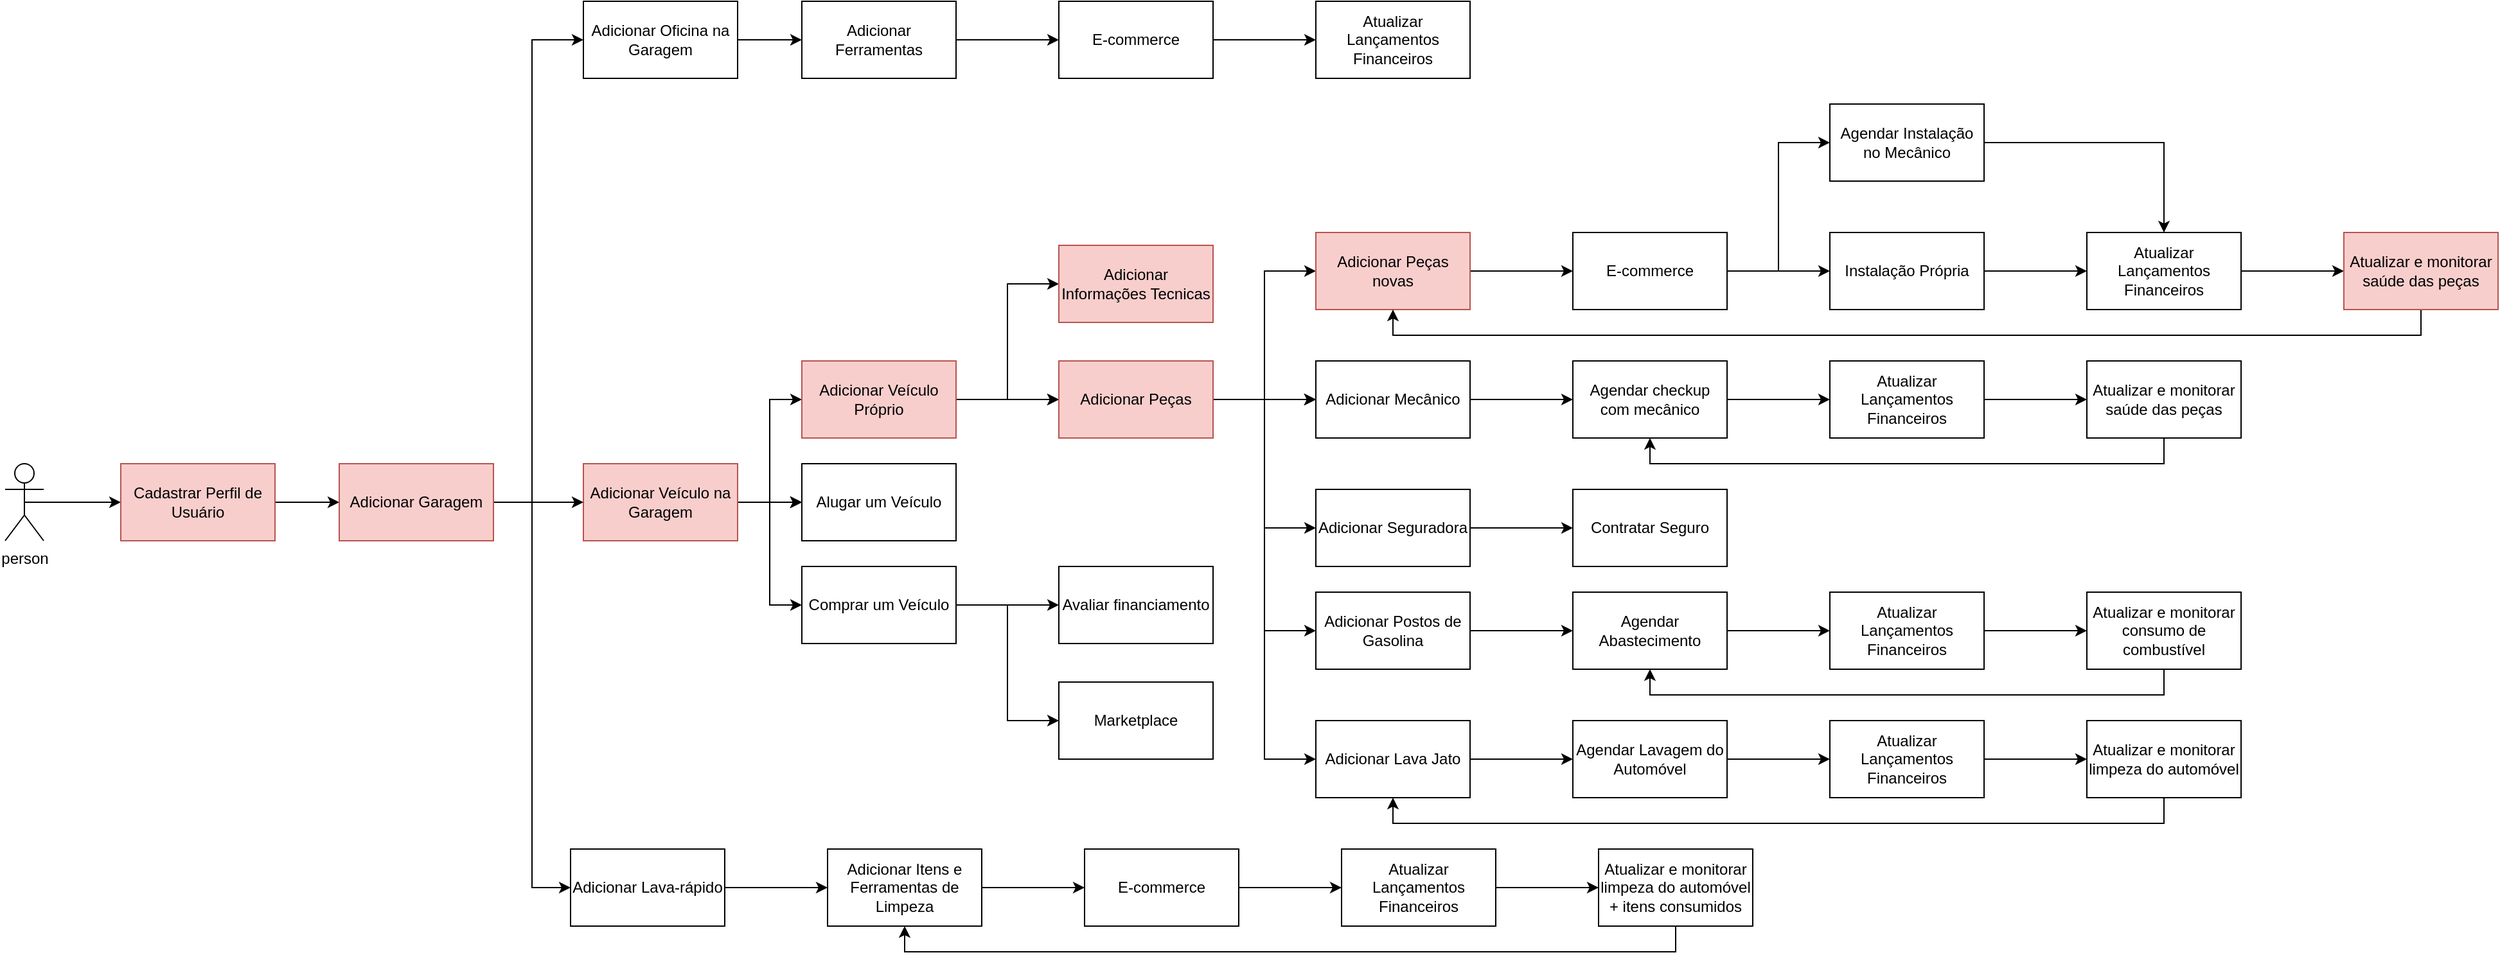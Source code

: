 <mxfile pages="3">
    <diagram name="Cadastro" id="-IKYnX8ELhijVUChgEq0">
        <mxGraphModel grid="1" page="0" gridSize="10" guides="1" tooltips="1" connect="1" arrows="1" fold="1" pageScale="1" pageWidth="827" pageHeight="1169" math="0" shadow="0">
            <root>
                <mxCell id="0"/>
                <mxCell id="1" parent="0"/>
                <mxCell id="UE9vfqc3APsSonF-K4_g-67" style="edgeStyle=orthogonalEdgeStyle;rounded=0;orthogonalLoop=1;jettySize=auto;html=1;exitX=0.5;exitY=0.5;exitDx=0;exitDy=0;exitPerimeter=0;" parent="1" source="UE9vfqc3APsSonF-K4_g-1" target="UE9vfqc3APsSonF-K4_g-2" edge="1">
                    <mxGeometry relative="1" as="geometry"/>
                </mxCell>
                <mxCell id="UE9vfqc3APsSonF-K4_g-1" value="person" style="shape=umlActor;verticalLabelPosition=bottom;verticalAlign=top;html=1;outlineConnect=0;" parent="1" vertex="1">
                    <mxGeometry x="-340" y="220" width="30" height="60" as="geometry"/>
                </mxCell>
                <mxCell id="UE9vfqc3APsSonF-K4_g-68" style="edgeStyle=orthogonalEdgeStyle;rounded=0;orthogonalLoop=1;jettySize=auto;html=1;exitX=1;exitY=0.5;exitDx=0;exitDy=0;" parent="1" source="UE9vfqc3APsSonF-K4_g-2" target="UE9vfqc3APsSonF-K4_g-52" edge="1">
                    <mxGeometry relative="1" as="geometry"/>
                </mxCell>
                <mxCell id="UE9vfqc3APsSonF-K4_g-2" value="Cadastrar Perfil de Usuário" style="rounded=0;whiteSpace=wrap;html=1;fillColor=#f8cecc;strokeColor=#b85450;fontColor=#000000;" parent="1" vertex="1">
                    <mxGeometry x="-250" y="220" width="120" height="60" as="geometry"/>
                </mxCell>
                <mxCell id="UE9vfqc3APsSonF-K4_g-6" value="" style="edgeStyle=orthogonalEdgeStyle;rounded=0;orthogonalLoop=1;jettySize=auto;html=1;entryX=0;entryY=0.5;entryDx=0;entryDy=0;" parent="1" source="UE9vfqc3APsSonF-K4_g-3" target="UE9vfqc3APsSonF-K4_g-5" edge="1">
                    <mxGeometry relative="1" as="geometry"/>
                </mxCell>
                <mxCell id="UE9vfqc3APsSonF-K4_g-8" value="" style="edgeStyle=orthogonalEdgeStyle;rounded=0;orthogonalLoop=1;jettySize=auto;html=1;" parent="1" source="UE9vfqc3APsSonF-K4_g-3" target="UE9vfqc3APsSonF-K4_g-7" edge="1">
                    <mxGeometry relative="1" as="geometry"/>
                </mxCell>
                <mxCell id="UE9vfqc3APsSonF-K4_g-9" value="" style="edgeStyle=orthogonalEdgeStyle;rounded=0;orthogonalLoop=1;jettySize=auto;html=1;" parent="1" source="UE9vfqc3APsSonF-K4_g-3" target="UE9vfqc3APsSonF-K4_g-7" edge="1">
                    <mxGeometry relative="1" as="geometry"/>
                </mxCell>
                <mxCell id="UE9vfqc3APsSonF-K4_g-10" value="" style="edgeStyle=orthogonalEdgeStyle;rounded=0;orthogonalLoop=1;jettySize=auto;html=1;" parent="1" source="UE9vfqc3APsSonF-K4_g-3" target="UE9vfqc3APsSonF-K4_g-7" edge="1">
                    <mxGeometry relative="1" as="geometry"/>
                </mxCell>
                <mxCell id="UE9vfqc3APsSonF-K4_g-12" value="" style="edgeStyle=orthogonalEdgeStyle;rounded=0;orthogonalLoop=1;jettySize=auto;html=1;exitX=1;exitY=0.5;exitDx=0;exitDy=0;entryX=0;entryY=0.5;entryDx=0;entryDy=0;" parent="1" source="UE9vfqc3APsSonF-K4_g-3" target="UE9vfqc3APsSonF-K4_g-11" edge="1">
                    <mxGeometry relative="1" as="geometry"/>
                </mxCell>
                <mxCell id="UE9vfqc3APsSonF-K4_g-3" value="Adicionar Veículo na Garagem" style="whiteSpace=wrap;html=1;rounded=0;fillColor=#f8cecc;strokeColor=#b85450;fontColor=#000000;" parent="1" vertex="1">
                    <mxGeometry x="110" y="220" width="120" height="60" as="geometry"/>
                </mxCell>
                <mxCell id="UE9vfqc3APsSonF-K4_g-16" value="" style="edgeStyle=orthogonalEdgeStyle;rounded=0;orthogonalLoop=1;jettySize=auto;html=1;" parent="1" source="UE9vfqc3APsSonF-K4_g-5" target="UE9vfqc3APsSonF-K4_g-15" edge="1">
                    <mxGeometry relative="1" as="geometry"/>
                </mxCell>
                <mxCell id="yGRnnEFaPwyTOvdejply-1" value="" style="edgeStyle=orthogonalEdgeStyle;rounded=0;orthogonalLoop=1;jettySize=auto;html=1;" parent="1" source="UE9vfqc3APsSonF-K4_g-5" target="UE9vfqc3APsSonF-K4_g-15" edge="1">
                    <mxGeometry relative="1" as="geometry"/>
                </mxCell>
                <mxCell id="yGRnnEFaPwyTOvdejply-3" style="edgeStyle=orthogonalEdgeStyle;rounded=0;orthogonalLoop=1;jettySize=auto;html=1;exitX=1;exitY=0.5;exitDx=0;exitDy=0;entryX=0;entryY=0.5;entryDx=0;entryDy=0;" parent="1" source="UE9vfqc3APsSonF-K4_g-5" target="yGRnnEFaPwyTOvdejply-2" edge="1">
                    <mxGeometry relative="1" as="geometry"/>
                </mxCell>
                <mxCell id="UE9vfqc3APsSonF-K4_g-5" value="Adicionar Veículo Próprio" style="whiteSpace=wrap;html=1;rounded=0;fillColor=#f8cecc;strokeColor=#b85450;fontColor=#000000;" parent="1" vertex="1">
                    <mxGeometry x="280" y="140" width="120" height="60" as="geometry"/>
                </mxCell>
                <mxCell id="UE9vfqc3APsSonF-K4_g-7" value="Alugar um Veículo" style="whiteSpace=wrap;html=1;rounded=0;" parent="1" vertex="1">
                    <mxGeometry x="280" y="220" width="120" height="60" as="geometry"/>
                </mxCell>
                <mxCell id="UE9vfqc3APsSonF-K4_g-14" value="" style="edgeStyle=orthogonalEdgeStyle;rounded=0;orthogonalLoop=1;jettySize=auto;html=1;" parent="1" source="UE9vfqc3APsSonF-K4_g-11" target="UE9vfqc3APsSonF-K4_g-13" edge="1">
                    <mxGeometry relative="1" as="geometry"/>
                </mxCell>
                <mxCell id="UE9vfqc3APsSonF-K4_g-86" style="edgeStyle=orthogonalEdgeStyle;rounded=0;orthogonalLoop=1;jettySize=auto;html=1;exitX=1;exitY=0.5;exitDx=0;exitDy=0;entryX=0;entryY=0.5;entryDx=0;entryDy=0;" parent="1" source="UE9vfqc3APsSonF-K4_g-11" target="UE9vfqc3APsSonF-K4_g-87" edge="1">
                    <mxGeometry relative="1" as="geometry">
                        <mxPoint x="440" y="420" as="targetPoint"/>
                    </mxGeometry>
                </mxCell>
                <mxCell id="UE9vfqc3APsSonF-K4_g-11" value="Comprar um Veículo" style="whiteSpace=wrap;html=1;rounded=0;" parent="1" vertex="1">
                    <mxGeometry x="280" y="300" width="120" height="60" as="geometry"/>
                </mxCell>
                <mxCell id="UE9vfqc3APsSonF-K4_g-13" value="Avaliar financiamento" style="whiteSpace=wrap;html=1;rounded=0;" parent="1" vertex="1">
                    <mxGeometry x="480" y="300" width="120" height="60" as="geometry"/>
                </mxCell>
                <mxCell id="UE9vfqc3APsSonF-K4_g-18" value="" style="edgeStyle=orthogonalEdgeStyle;rounded=0;orthogonalLoop=1;jettySize=auto;html=1;entryX=0;entryY=0.5;entryDx=0;entryDy=0;" parent="1" source="UE9vfqc3APsSonF-K4_g-15" target="UE9vfqc3APsSonF-K4_g-17" edge="1">
                    <mxGeometry relative="1" as="geometry"/>
                </mxCell>
                <mxCell id="UE9vfqc3APsSonF-K4_g-22" value="" style="edgeStyle=orthogonalEdgeStyle;rounded=0;orthogonalLoop=1;jettySize=auto;html=1;" parent="1" source="UE9vfqc3APsSonF-K4_g-15" target="UE9vfqc3APsSonF-K4_g-21" edge="1">
                    <mxGeometry relative="1" as="geometry"/>
                </mxCell>
                <mxCell id="UE9vfqc3APsSonF-K4_g-30" value="" style="edgeStyle=orthogonalEdgeStyle;rounded=0;orthogonalLoop=1;jettySize=auto;html=1;" parent="1" source="UE9vfqc3APsSonF-K4_g-15" target="UE9vfqc3APsSonF-K4_g-21" edge="1">
                    <mxGeometry relative="1" as="geometry"/>
                </mxCell>
                <mxCell id="UE9vfqc3APsSonF-K4_g-31" style="edgeStyle=orthogonalEdgeStyle;rounded=0;orthogonalLoop=1;jettySize=auto;html=1;entryX=0;entryY=0.5;entryDx=0;entryDy=0;" parent="1" source="UE9vfqc3APsSonF-K4_g-15" target="UE9vfqc3APsSonF-K4_g-32" edge="1">
                    <mxGeometry relative="1" as="geometry">
                        <mxPoint x="640" y="270" as="targetPoint"/>
                    </mxGeometry>
                </mxCell>
                <mxCell id="UE9vfqc3APsSonF-K4_g-33" value="" style="edgeStyle=orthogonalEdgeStyle;rounded=0;orthogonalLoop=1;jettySize=auto;html=1;" parent="1" source="UE9vfqc3APsSonF-K4_g-15" target="UE9vfqc3APsSonF-K4_g-21" edge="1">
                    <mxGeometry relative="1" as="geometry"/>
                </mxCell>
                <mxCell id="UE9vfqc3APsSonF-K4_g-34" style="edgeStyle=orthogonalEdgeStyle;rounded=0;orthogonalLoop=1;jettySize=auto;html=1;exitX=1;exitY=0.5;exitDx=0;exitDy=0;entryX=0;entryY=0.5;entryDx=0;entryDy=0;" parent="1" source="UE9vfqc3APsSonF-K4_g-15" target="UE9vfqc3APsSonF-K4_g-35" edge="1">
                    <mxGeometry relative="1" as="geometry">
                        <mxPoint x="640" y="330" as="targetPoint"/>
                    </mxGeometry>
                </mxCell>
                <mxCell id="UE9vfqc3APsSonF-K4_g-43" style="edgeStyle=orthogonalEdgeStyle;rounded=0;orthogonalLoop=1;jettySize=auto;html=1;exitX=1;exitY=0.5;exitDx=0;exitDy=0;entryX=0;entryY=0.5;entryDx=0;entryDy=0;" parent="1" source="UE9vfqc3APsSonF-K4_g-15" target="UE9vfqc3APsSonF-K4_g-44" edge="1">
                    <mxGeometry relative="1" as="geometry">
                        <mxPoint x="640" y="400" as="targetPoint"/>
                    </mxGeometry>
                </mxCell>
                <mxCell id="UE9vfqc3APsSonF-K4_g-15" value="Adicionar Peças" style="whiteSpace=wrap;html=1;rounded=0;fillColor=#f8cecc;strokeColor=#b85450;fontColor=#000000;" parent="1" vertex="1">
                    <mxGeometry x="480" y="140" width="120" height="60" as="geometry"/>
                </mxCell>
                <mxCell id="UE9vfqc3APsSonF-K4_g-20" value="" style="edgeStyle=orthogonalEdgeStyle;rounded=0;orthogonalLoop=1;jettySize=auto;html=1;" parent="1" source="UE9vfqc3APsSonF-K4_g-17" target="UE9vfqc3APsSonF-K4_g-19" edge="1">
                    <mxGeometry relative="1" as="geometry"/>
                </mxCell>
                <mxCell id="UE9vfqc3APsSonF-K4_g-17" value="Adicionar Peças novas" style="whiteSpace=wrap;html=1;rounded=0;fillColor=#f8cecc;strokeColor=#b85450;fontColor=#000000;" parent="1" vertex="1">
                    <mxGeometry x="680" y="40" width="120" height="60" as="geometry"/>
                </mxCell>
                <mxCell id="UE9vfqc3APsSonF-K4_g-77" value="" style="edgeStyle=orthogonalEdgeStyle;rounded=0;orthogonalLoop=1;jettySize=auto;html=1;entryX=0;entryY=0.5;entryDx=0;entryDy=0;" parent="1" source="UE9vfqc3APsSonF-K4_g-19" target="UE9vfqc3APsSonF-K4_g-76" edge="1">
                    <mxGeometry relative="1" as="geometry"/>
                </mxCell>
                <mxCell id="UE9vfqc3APsSonF-K4_g-79" value="" style="edgeStyle=orthogonalEdgeStyle;rounded=0;orthogonalLoop=1;jettySize=auto;html=1;" parent="1" source="UE9vfqc3APsSonF-K4_g-19" target="UE9vfqc3APsSonF-K4_g-78" edge="1">
                    <mxGeometry relative="1" as="geometry"/>
                </mxCell>
                <mxCell id="UE9vfqc3APsSonF-K4_g-19" value="E-commerce" style="whiteSpace=wrap;html=1;rounded=0;" parent="1" vertex="1">
                    <mxGeometry x="880" y="40" width="120" height="60" as="geometry"/>
                </mxCell>
                <mxCell id="UE9vfqc3APsSonF-K4_g-24" value="" style="edgeStyle=orthogonalEdgeStyle;rounded=0;orthogonalLoop=1;jettySize=auto;html=1;" parent="1" source="UE9vfqc3APsSonF-K4_g-21" target="UE9vfqc3APsSonF-K4_g-23" edge="1">
                    <mxGeometry relative="1" as="geometry"/>
                </mxCell>
                <mxCell id="UE9vfqc3APsSonF-K4_g-21" value="Adicionar Mecânico" style="whiteSpace=wrap;html=1;rounded=0;" parent="1" vertex="1">
                    <mxGeometry x="680" y="140" width="120" height="60" as="geometry"/>
                </mxCell>
                <mxCell id="UE9vfqc3APsSonF-K4_g-26" value="" style="edgeStyle=orthogonalEdgeStyle;rounded=0;orthogonalLoop=1;jettySize=auto;html=1;" parent="1" source="UE9vfqc3APsSonF-K4_g-23" target="UE9vfqc3APsSonF-K4_g-25" edge="1">
                    <mxGeometry relative="1" as="geometry"/>
                </mxCell>
                <mxCell id="UE9vfqc3APsSonF-K4_g-23" value="Agendar&amp;nbsp;checkup com mecânico" style="whiteSpace=wrap;html=1;rounded=0;" parent="1" vertex="1">
                    <mxGeometry x="880" y="140" width="120" height="60" as="geometry"/>
                </mxCell>
                <mxCell id="UE9vfqc3APsSonF-K4_g-28" value="" style="edgeStyle=orthogonalEdgeStyle;rounded=0;orthogonalLoop=1;jettySize=auto;html=1;" parent="1" source="UE9vfqc3APsSonF-K4_g-25" target="UE9vfqc3APsSonF-K4_g-27" edge="1">
                    <mxGeometry relative="1" as="geometry"/>
                </mxCell>
                <mxCell id="UE9vfqc3APsSonF-K4_g-25" value="Atualizar Lançamentos Financeiros" style="whiteSpace=wrap;html=1;rounded=0;" parent="1" vertex="1">
                    <mxGeometry x="1080" y="140" width="120" height="60" as="geometry"/>
                </mxCell>
                <mxCell id="UE9vfqc3APsSonF-K4_g-29" style="edgeStyle=orthogonalEdgeStyle;rounded=0;orthogonalLoop=1;jettySize=auto;html=1;exitX=0.5;exitY=1;exitDx=0;exitDy=0;entryX=0.5;entryY=1;entryDx=0;entryDy=0;" parent="1" source="UE9vfqc3APsSonF-K4_g-27" target="UE9vfqc3APsSonF-K4_g-23" edge="1">
                    <mxGeometry relative="1" as="geometry"/>
                </mxCell>
                <mxCell id="UE9vfqc3APsSonF-K4_g-27" value="Atualizar e monitorar saúde das peças" style="whiteSpace=wrap;html=1;rounded=0;" parent="1" vertex="1">
                    <mxGeometry x="1280" y="140" width="120" height="60" as="geometry"/>
                </mxCell>
                <mxCell id="UE9vfqc3APsSonF-K4_g-89" value="" style="edgeStyle=orthogonalEdgeStyle;rounded=0;orthogonalLoop=1;jettySize=auto;html=1;" parent="1" source="UE9vfqc3APsSonF-K4_g-32" target="UE9vfqc3APsSonF-K4_g-88" edge="1">
                    <mxGeometry relative="1" as="geometry"/>
                </mxCell>
                <mxCell id="UE9vfqc3APsSonF-K4_g-32" value="Adicionar Seguradora" style="whiteSpace=wrap;html=1;rounded=0;" parent="1" vertex="1">
                    <mxGeometry x="680" y="240" width="120" height="60" as="geometry"/>
                </mxCell>
                <mxCell id="UE9vfqc3APsSonF-K4_g-37" value="" style="edgeStyle=orthogonalEdgeStyle;rounded=0;orthogonalLoop=1;jettySize=auto;html=1;" parent="1" source="UE9vfqc3APsSonF-K4_g-35" target="UE9vfqc3APsSonF-K4_g-36" edge="1">
                    <mxGeometry relative="1" as="geometry"/>
                </mxCell>
                <mxCell id="UE9vfqc3APsSonF-K4_g-35" value="Adicionar Postos de Gasolina" style="whiteSpace=wrap;html=1;rounded=0;" parent="1" vertex="1">
                    <mxGeometry x="680" y="320" width="120" height="60" as="geometry"/>
                </mxCell>
                <mxCell id="UE9vfqc3APsSonF-K4_g-39" value="" style="edgeStyle=orthogonalEdgeStyle;rounded=0;orthogonalLoop=1;jettySize=auto;html=1;" parent="1" source="UE9vfqc3APsSonF-K4_g-36" target="UE9vfqc3APsSonF-K4_g-38" edge="1">
                    <mxGeometry relative="1" as="geometry"/>
                </mxCell>
                <mxCell id="UE9vfqc3APsSonF-K4_g-36" value="Agendar Abastecimento" style="whiteSpace=wrap;html=1;rounded=0;" parent="1" vertex="1">
                    <mxGeometry x="880" y="320" width="120" height="60" as="geometry"/>
                </mxCell>
                <mxCell id="UE9vfqc3APsSonF-K4_g-41" value="" style="edgeStyle=orthogonalEdgeStyle;rounded=0;orthogonalLoop=1;jettySize=auto;html=1;" parent="1" source="UE9vfqc3APsSonF-K4_g-38" target="UE9vfqc3APsSonF-K4_g-40" edge="1">
                    <mxGeometry relative="1" as="geometry"/>
                </mxCell>
                <mxCell id="UE9vfqc3APsSonF-K4_g-38" value="Atualizar Lançamentos Financeiros" style="whiteSpace=wrap;html=1;rounded=0;" parent="1" vertex="1">
                    <mxGeometry x="1080" y="320" width="120" height="60" as="geometry"/>
                </mxCell>
                <mxCell id="UE9vfqc3APsSonF-K4_g-42" style="edgeStyle=orthogonalEdgeStyle;rounded=0;orthogonalLoop=1;jettySize=auto;html=1;exitX=0.5;exitY=1;exitDx=0;exitDy=0;entryX=0.5;entryY=1;entryDx=0;entryDy=0;" parent="1" source="UE9vfqc3APsSonF-K4_g-40" target="UE9vfqc3APsSonF-K4_g-36" edge="1">
                    <mxGeometry relative="1" as="geometry"/>
                </mxCell>
                <mxCell id="UE9vfqc3APsSonF-K4_g-40" value="Atualizar e monitorar consumo de combustível" style="whiteSpace=wrap;html=1;rounded=0;" parent="1" vertex="1">
                    <mxGeometry x="1280" y="320" width="120" height="60" as="geometry"/>
                </mxCell>
                <mxCell id="UE9vfqc3APsSonF-K4_g-46" value="" style="edgeStyle=orthogonalEdgeStyle;rounded=0;orthogonalLoop=1;jettySize=auto;html=1;" parent="1" source="UE9vfqc3APsSonF-K4_g-44" target="UE9vfqc3APsSonF-K4_g-45" edge="1">
                    <mxGeometry relative="1" as="geometry"/>
                </mxCell>
                <mxCell id="UE9vfqc3APsSonF-K4_g-44" value="Adicionar Lava Jato" style="whiteSpace=wrap;html=1;rounded=0;" parent="1" vertex="1">
                    <mxGeometry x="680" y="420" width="120" height="60" as="geometry"/>
                </mxCell>
                <mxCell id="UE9vfqc3APsSonF-K4_g-48" value="" style="edgeStyle=orthogonalEdgeStyle;rounded=0;orthogonalLoop=1;jettySize=auto;html=1;" parent="1" source="UE9vfqc3APsSonF-K4_g-45" target="UE9vfqc3APsSonF-K4_g-47" edge="1">
                    <mxGeometry relative="1" as="geometry"/>
                </mxCell>
                <mxCell id="UE9vfqc3APsSonF-K4_g-45" value="Agendar Lavagem do Automóvel" style="whiteSpace=wrap;html=1;rounded=0;" parent="1" vertex="1">
                    <mxGeometry x="880" y="420" width="120" height="60" as="geometry"/>
                </mxCell>
                <mxCell id="UE9vfqc3APsSonF-K4_g-50" value="" style="edgeStyle=orthogonalEdgeStyle;rounded=0;orthogonalLoop=1;jettySize=auto;html=1;" parent="1" source="UE9vfqc3APsSonF-K4_g-47" target="UE9vfqc3APsSonF-K4_g-49" edge="1">
                    <mxGeometry relative="1" as="geometry"/>
                </mxCell>
                <mxCell id="UE9vfqc3APsSonF-K4_g-47" value="Atualizar Lançamentos Financeiros" style="whiteSpace=wrap;html=1;rounded=0;" parent="1" vertex="1">
                    <mxGeometry x="1080" y="420" width="120" height="60" as="geometry"/>
                </mxCell>
                <mxCell id="UE9vfqc3APsSonF-K4_g-51" style="edgeStyle=orthogonalEdgeStyle;rounded=0;orthogonalLoop=1;jettySize=auto;html=1;exitX=0.5;exitY=1;exitDx=0;exitDy=0;entryX=0.5;entryY=1;entryDx=0;entryDy=0;" parent="1" source="UE9vfqc3APsSonF-K4_g-49" target="UE9vfqc3APsSonF-K4_g-44" edge="1">
                    <mxGeometry relative="1" as="geometry"/>
                </mxCell>
                <mxCell id="UE9vfqc3APsSonF-K4_g-49" value="Atualizar e monitorar limpeza do automóvel" style="whiteSpace=wrap;html=1;rounded=0;" parent="1" vertex="1">
                    <mxGeometry x="1280" y="420" width="120" height="60" as="geometry"/>
                </mxCell>
                <mxCell id="UE9vfqc3APsSonF-K4_g-53" style="edgeStyle=orthogonalEdgeStyle;rounded=0;orthogonalLoop=1;jettySize=auto;html=1;" parent="1" source="UE9vfqc3APsSonF-K4_g-52" target="UE9vfqc3APsSonF-K4_g-3" edge="1">
                    <mxGeometry relative="1" as="geometry"/>
                </mxCell>
                <mxCell id="UE9vfqc3APsSonF-K4_g-54" style="edgeStyle=orthogonalEdgeStyle;rounded=0;orthogonalLoop=1;jettySize=auto;html=1;exitX=1;exitY=0.5;exitDx=0;exitDy=0;entryX=0;entryY=0.5;entryDx=0;entryDy=0;" parent="1" source="UE9vfqc3APsSonF-K4_g-52" target="UE9vfqc3APsSonF-K4_g-55" edge="1">
                    <mxGeometry relative="1" as="geometry">
                        <mxPoint x="80" y="150" as="targetPoint"/>
                        <Array as="points">
                            <mxPoint x="70" y="250"/>
                            <mxPoint x="70" y="-110"/>
                        </Array>
                    </mxGeometry>
                </mxCell>
                <mxCell id="UE9vfqc3APsSonF-K4_g-60" style="edgeStyle=orthogonalEdgeStyle;rounded=0;orthogonalLoop=1;jettySize=auto;html=1;exitX=1;exitY=0.5;exitDx=0;exitDy=0;entryX=0;entryY=0.5;entryDx=0;entryDy=0;" parent="1" source="UE9vfqc3APsSonF-K4_g-52" target="UE9vfqc3APsSonF-K4_g-61" edge="1">
                    <mxGeometry relative="1" as="geometry">
                        <mxPoint x="80" y="440" as="targetPoint"/>
                    </mxGeometry>
                </mxCell>
                <mxCell id="UE9vfqc3APsSonF-K4_g-52" value="Adicionar Garagem" style="whiteSpace=wrap;html=1;rounded=0;fillColor=#f8cecc;strokeColor=#b85450;fontColor=#000000;" parent="1" vertex="1">
                    <mxGeometry x="-80" y="220" width="120" height="60" as="geometry"/>
                </mxCell>
                <mxCell id="UE9vfqc3APsSonF-K4_g-57" value="" style="edgeStyle=orthogonalEdgeStyle;rounded=0;orthogonalLoop=1;jettySize=auto;html=1;" parent="1" source="UE9vfqc3APsSonF-K4_g-55" target="UE9vfqc3APsSonF-K4_g-56" edge="1">
                    <mxGeometry relative="1" as="geometry"/>
                </mxCell>
                <mxCell id="UE9vfqc3APsSonF-K4_g-55" value="Adicionar Oficina na Garagem" style="whiteSpace=wrap;html=1;rounded=0;" parent="1" vertex="1">
                    <mxGeometry x="110" y="-140" width="120" height="60" as="geometry"/>
                </mxCell>
                <mxCell id="UE9vfqc3APsSonF-K4_g-59" value="" style="edgeStyle=orthogonalEdgeStyle;rounded=0;orthogonalLoop=1;jettySize=auto;html=1;" parent="1" source="UE9vfqc3APsSonF-K4_g-56" target="UE9vfqc3APsSonF-K4_g-58" edge="1">
                    <mxGeometry relative="1" as="geometry"/>
                </mxCell>
                <mxCell id="UE9vfqc3APsSonF-K4_g-56" value="Adicionar Ferramentas" style="whiteSpace=wrap;html=1;rounded=0;" parent="1" vertex="1">
                    <mxGeometry x="280" y="-140" width="120" height="60" as="geometry"/>
                </mxCell>
                <mxCell id="UE9vfqc3APsSonF-K4_g-75" value="" style="edgeStyle=orthogonalEdgeStyle;rounded=0;orthogonalLoop=1;jettySize=auto;html=1;" parent="1" source="UE9vfqc3APsSonF-K4_g-58" target="UE9vfqc3APsSonF-K4_g-74" edge="1">
                    <mxGeometry relative="1" as="geometry"/>
                </mxCell>
                <mxCell id="UE9vfqc3APsSonF-K4_g-58" value="E-commerce" style="whiteSpace=wrap;html=1;rounded=0;" parent="1" vertex="1">
                    <mxGeometry x="480" y="-140" width="120" height="60" as="geometry"/>
                </mxCell>
                <mxCell id="UE9vfqc3APsSonF-K4_g-63" value="" style="edgeStyle=orthogonalEdgeStyle;rounded=0;orthogonalLoop=1;jettySize=auto;html=1;" parent="1" source="UE9vfqc3APsSonF-K4_g-61" target="UE9vfqc3APsSonF-K4_g-62" edge="1">
                    <mxGeometry relative="1" as="geometry"/>
                </mxCell>
                <mxCell id="UE9vfqc3APsSonF-K4_g-61" value="Adicionar Lava-rápido" style="whiteSpace=wrap;html=1;rounded=0;" parent="1" vertex="1">
                    <mxGeometry x="100" y="520" width="120" height="60" as="geometry"/>
                </mxCell>
                <mxCell id="UE9vfqc3APsSonF-K4_g-65" value="" style="edgeStyle=orthogonalEdgeStyle;rounded=0;orthogonalLoop=1;jettySize=auto;html=1;" parent="1" source="UE9vfqc3APsSonF-K4_g-62" target="UE9vfqc3APsSonF-K4_g-64" edge="1">
                    <mxGeometry relative="1" as="geometry"/>
                </mxCell>
                <mxCell id="UE9vfqc3APsSonF-K4_g-62" value="Adicionar Itens e Ferramentas de Limpeza" style="whiteSpace=wrap;html=1;rounded=0;" parent="1" vertex="1">
                    <mxGeometry x="300" y="520" width="120" height="60" as="geometry"/>
                </mxCell>
                <mxCell id="UE9vfqc3APsSonF-K4_g-70" value="" style="edgeStyle=orthogonalEdgeStyle;rounded=0;orthogonalLoop=1;jettySize=auto;html=1;" parent="1" source="UE9vfqc3APsSonF-K4_g-64" target="UE9vfqc3APsSonF-K4_g-69" edge="1">
                    <mxGeometry relative="1" as="geometry"/>
                </mxCell>
                <mxCell id="UE9vfqc3APsSonF-K4_g-64" value="E-commerce" style="whiteSpace=wrap;html=1;rounded=0;" parent="1" vertex="1">
                    <mxGeometry x="500" y="520" width="120" height="60" as="geometry"/>
                </mxCell>
                <mxCell id="UE9vfqc3APsSonF-K4_g-72" value="" style="edgeStyle=orthogonalEdgeStyle;rounded=0;orthogonalLoop=1;jettySize=auto;html=1;" parent="1" source="UE9vfqc3APsSonF-K4_g-69" target="UE9vfqc3APsSonF-K4_g-71" edge="1">
                    <mxGeometry relative="1" as="geometry"/>
                </mxCell>
                <mxCell id="UE9vfqc3APsSonF-K4_g-69" value="Atualizar Lançamentos Financeiros" style="whiteSpace=wrap;html=1;rounded=0;" parent="1" vertex="1">
                    <mxGeometry x="700" y="520" width="120" height="60" as="geometry"/>
                </mxCell>
                <mxCell id="UE9vfqc3APsSonF-K4_g-73" style="edgeStyle=orthogonalEdgeStyle;rounded=0;orthogonalLoop=1;jettySize=auto;html=1;exitX=0.5;exitY=1;exitDx=0;exitDy=0;entryX=0.5;entryY=1;entryDx=0;entryDy=0;" parent="1" source="UE9vfqc3APsSonF-K4_g-71" target="UE9vfqc3APsSonF-K4_g-62" edge="1">
                    <mxGeometry relative="1" as="geometry"/>
                </mxCell>
                <mxCell id="UE9vfqc3APsSonF-K4_g-71" value="Atualizar e monitorar limpeza do automóvel + itens consumidos" style="whiteSpace=wrap;html=1;rounded=0;" parent="1" vertex="1">
                    <mxGeometry x="900" y="520" width="120" height="60" as="geometry"/>
                </mxCell>
                <mxCell id="UE9vfqc3APsSonF-K4_g-74" value="Atualizar Lançamentos Financeiros" style="whiteSpace=wrap;html=1;rounded=0;" parent="1" vertex="1">
                    <mxGeometry x="680" y="-140" width="120" height="60" as="geometry"/>
                </mxCell>
                <mxCell id="UE9vfqc3APsSonF-K4_g-82" style="edgeStyle=orthogonalEdgeStyle;rounded=0;orthogonalLoop=1;jettySize=auto;html=1;exitX=1;exitY=0.5;exitDx=0;exitDy=0;" parent="1" source="UE9vfqc3APsSonF-K4_g-76" target="UE9vfqc3APsSonF-K4_g-80" edge="1">
                    <mxGeometry relative="1" as="geometry"/>
                </mxCell>
                <mxCell id="UE9vfqc3APsSonF-K4_g-76" value="Agendar Instalação no Mecânico" style="whiteSpace=wrap;html=1;rounded=0;" parent="1" vertex="1">
                    <mxGeometry x="1080" y="-60" width="120" height="60" as="geometry"/>
                </mxCell>
                <mxCell id="UE9vfqc3APsSonF-K4_g-81" value="" style="edgeStyle=orthogonalEdgeStyle;rounded=0;orthogonalLoop=1;jettySize=auto;html=1;" parent="1" source="UE9vfqc3APsSonF-K4_g-78" target="UE9vfqc3APsSonF-K4_g-80" edge="1">
                    <mxGeometry relative="1" as="geometry"/>
                </mxCell>
                <mxCell id="UE9vfqc3APsSonF-K4_g-78" value="Instalação Própria" style="whiteSpace=wrap;html=1;rounded=0;" parent="1" vertex="1">
                    <mxGeometry x="1080" y="40" width="120" height="60" as="geometry"/>
                </mxCell>
                <mxCell id="UE9vfqc3APsSonF-K4_g-84" value="" style="edgeStyle=orthogonalEdgeStyle;rounded=0;orthogonalLoop=1;jettySize=auto;html=1;" parent="1" source="UE9vfqc3APsSonF-K4_g-80" target="UE9vfqc3APsSonF-K4_g-83" edge="1">
                    <mxGeometry relative="1" as="geometry"/>
                </mxCell>
                <mxCell id="UE9vfqc3APsSonF-K4_g-80" value="Atualizar Lançamentos Financeiros" style="whiteSpace=wrap;html=1;rounded=0;" parent="1" vertex="1">
                    <mxGeometry x="1280" y="40" width="120" height="60" as="geometry"/>
                </mxCell>
                <mxCell id="UE9vfqc3APsSonF-K4_g-85" style="edgeStyle=orthogonalEdgeStyle;rounded=0;orthogonalLoop=1;jettySize=auto;html=1;exitX=0.5;exitY=1;exitDx=0;exitDy=0;entryX=0.5;entryY=1;entryDx=0;entryDy=0;" parent="1" source="UE9vfqc3APsSonF-K4_g-83" target="UE9vfqc3APsSonF-K4_g-17" edge="1">
                    <mxGeometry relative="1" as="geometry"/>
                </mxCell>
                <mxCell id="UE9vfqc3APsSonF-K4_g-83" value="Atualizar e monitorar saúde das peças" style="whiteSpace=wrap;html=1;rounded=0;fillColor=#f8cecc;strokeColor=#b85450;fontColor=#000000;" parent="1" vertex="1">
                    <mxGeometry x="1480" y="40" width="120" height="60" as="geometry"/>
                </mxCell>
                <mxCell id="UE9vfqc3APsSonF-K4_g-87" value="Marketplace" style="whiteSpace=wrap;html=1;rounded=0;" parent="1" vertex="1">
                    <mxGeometry x="480" y="390" width="120" height="60" as="geometry"/>
                </mxCell>
                <mxCell id="UE9vfqc3APsSonF-K4_g-88" value="Contratar Seguro" style="whiteSpace=wrap;html=1;rounded=0;" parent="1" vertex="1">
                    <mxGeometry x="880" y="240" width="120" height="60" as="geometry"/>
                </mxCell>
                <mxCell id="yGRnnEFaPwyTOvdejply-2" value="Adicionar Informações Tecnicas" style="whiteSpace=wrap;html=1;rounded=0;fillColor=#f8cecc;strokeColor=#b85450;fontColor=#000000;" parent="1" vertex="1">
                    <mxGeometry x="480" y="50" width="120" height="60" as="geometry"/>
                </mxCell>
            </root>
        </mxGraphModel>
    </diagram>
    <diagram id="nSMvYWT2R2u1tWUcQ_cr" name="Login">
        <mxGraphModel dx="1975" dy="1920" grid="1" gridSize="10" guides="1" tooltips="1" connect="1" arrows="1" fold="1" page="0" pageScale="1" pageWidth="827" pageHeight="1169" math="0" shadow="0">
            <root>
                <mxCell id="0"/>
                <mxCell id="1" parent="0"/>
                <mxCell id="z57YiaYbwDQKIDg942l_-1" style="edgeStyle=orthogonalEdgeStyle;rounded=0;orthogonalLoop=1;jettySize=auto;html=1;exitX=0.5;exitY=0.5;exitDx=0;exitDy=0;exitPerimeter=0;" parent="1" source="z57YiaYbwDQKIDg942l_-2" target="z57YiaYbwDQKIDg942l_-3" edge="1">
                    <mxGeometry relative="1" as="geometry"/>
                </mxCell>
                <mxCell id="z57YiaYbwDQKIDg942l_-2" value="person" style="shape=umlActor;verticalLabelPosition=bottom;verticalAlign=top;html=1;outlineConnect=0;" parent="1" vertex="1">
                    <mxGeometry x="-340" y="430" width="30" height="60" as="geometry"/>
                </mxCell>
                <mxCell id="z57YiaYbwDQKIDg942l_-5" value="" style="edgeStyle=orthogonalEdgeStyle;rounded=0;orthogonalLoop=1;jettySize=auto;html=1;entryX=0;entryY=0.5;entryDx=0;entryDy=0;" parent="1" source="z57YiaYbwDQKIDg942l_-3" target="z57YiaYbwDQKIDg942l_-4" edge="1">
                    <mxGeometry relative="1" as="geometry"/>
                </mxCell>
                <mxCell id="z57YiaYbwDQKIDg942l_-7" value="" style="edgeStyle=orthogonalEdgeStyle;rounded=0;orthogonalLoop=1;jettySize=auto;html=1;" parent="1" source="z57YiaYbwDQKIDg942l_-3" target="z57YiaYbwDQKIDg942l_-6" edge="1">
                    <mxGeometry relative="1" as="geometry"/>
                </mxCell>
                <mxCell id="z57YiaYbwDQKIDg942l_-8" value="" style="edgeStyle=orthogonalEdgeStyle;rounded=0;orthogonalLoop=1;jettySize=auto;html=1;" parent="1" source="z57YiaYbwDQKIDg942l_-3" target="z57YiaYbwDQKIDg942l_-6" edge="1">
                    <mxGeometry relative="1" as="geometry"/>
                </mxCell>
                <mxCell id="z57YiaYbwDQKIDg942l_-10" value="" style="edgeStyle=orthogonalEdgeStyle;rounded=0;orthogonalLoop=1;jettySize=auto;html=1;entryX=0;entryY=0.5;entryDx=0;entryDy=0;" parent="1" source="z57YiaYbwDQKIDg942l_-3" target="z57YiaYbwDQKIDg942l_-9" edge="1">
                    <mxGeometry relative="1" as="geometry"/>
                </mxCell>
                <mxCell id="z57YiaYbwDQKIDg942l_-12" value="" style="edgeStyle=orthogonalEdgeStyle;rounded=0;orthogonalLoop=1;jettySize=auto;html=1;exitX=1;exitY=0.5;exitDx=0;exitDy=0;entryX=0;entryY=0.5;entryDx=0;entryDy=0;" parent="1" source="z57YiaYbwDQKIDg942l_-3" target="z57YiaYbwDQKIDg942l_-11" edge="1">
                    <mxGeometry relative="1" as="geometry"/>
                </mxCell>
                <mxCell id="z57YiaYbwDQKIDg942l_-3" value="Login do Usuário" style="rounded=0;whiteSpace=wrap;html=1;" parent="1" vertex="1">
                    <mxGeometry x="-250" y="430" width="120" height="60" as="geometry"/>
                </mxCell>
                <mxCell id="z57YiaYbwDQKIDg942l_-14" value="" style="edgeStyle=orthogonalEdgeStyle;rounded=0;orthogonalLoop=1;jettySize=auto;html=1;entryX=0;entryY=0.5;entryDx=0;entryDy=0;" parent="1" source="z57YiaYbwDQKIDg942l_-4" target="z57YiaYbwDQKIDg942l_-13" edge="1">
                    <mxGeometry relative="1" as="geometry">
                        <mxPoint x="150" y="-30" as="targetPoint"/>
                    </mxGeometry>
                </mxCell>
                <mxCell id="z57YiaYbwDQKIDg942l_-16" value="" style="edgeStyle=orthogonalEdgeStyle;rounded=0;orthogonalLoop=1;jettySize=auto;html=1;entryX=0;entryY=0.5;entryDx=0;entryDy=0;" parent="1" source="z57YiaYbwDQKIDg942l_-4" target="z57YiaYbwDQKIDg942l_-15" edge="1">
                    <mxGeometry relative="1" as="geometry"/>
                </mxCell>
                <mxCell id="z57YiaYbwDQKIDg942l_-4" value="Dashboard" style="rounded=0;whiteSpace=wrap;html=1;" parent="1" vertex="1">
                    <mxGeometry x="-40" y="40" width="120" height="60" as="geometry"/>
                </mxCell>
                <mxCell id="z57YiaYbwDQKIDg942l_-18" value="" style="edgeStyle=orthogonalEdgeStyle;rounded=0;orthogonalLoop=1;jettySize=auto;html=1;" parent="1" source="z57YiaYbwDQKIDg942l_-6" target="z57YiaYbwDQKIDg942l_-17" edge="1">
                    <mxGeometry relative="1" as="geometry"/>
                </mxCell>
                <mxCell id="z57YiaYbwDQKIDg942l_-19" style="edgeStyle=orthogonalEdgeStyle;rounded=0;orthogonalLoop=1;jettySize=auto;html=1;exitX=1;exitY=0.5;exitDx=0;exitDy=0;entryX=0;entryY=0.5;entryDx=0;entryDy=0;" parent="1" source="z57YiaYbwDQKIDg942l_-6" target="z57YiaYbwDQKIDg942l_-20" edge="1">
                    <mxGeometry relative="1" as="geometry">
                        <mxPoint x="120" y="560" as="targetPoint"/>
                    </mxGeometry>
                </mxCell>
                <mxCell id="z57YiaYbwDQKIDg942l_-6" value="Garagem" style="rounded=0;whiteSpace=wrap;html=1;" parent="1" vertex="1">
                    <mxGeometry x="-40" y="430" width="120" height="60" as="geometry"/>
                </mxCell>
                <mxCell id="z57YiaYbwDQKIDg942l_-62" value="" style="edgeStyle=orthogonalEdgeStyle;rounded=0;orthogonalLoop=1;jettySize=auto;html=1;" parent="1" source="z57YiaYbwDQKIDg942l_-9" target="z57YiaYbwDQKIDg942l_-61" edge="1">
                    <mxGeometry relative="1" as="geometry"/>
                </mxCell>
                <mxCell id="z57YiaYbwDQKIDg942l_-63" value="" style="edgeStyle=orthogonalEdgeStyle;rounded=0;orthogonalLoop=1;jettySize=auto;html=1;" parent="1" source="z57YiaYbwDQKIDg942l_-9" target="z57YiaYbwDQKIDg942l_-61" edge="1">
                    <mxGeometry relative="1" as="geometry"/>
                </mxCell>
                <mxCell id="z57YiaYbwDQKIDg942l_-64" style="edgeStyle=orthogonalEdgeStyle;rounded=0;orthogonalLoop=1;jettySize=auto;html=1;exitX=1;exitY=0.5;exitDx=0;exitDy=0;entryX=0;entryY=0.5;entryDx=0;entryDy=0;" parent="1" source="z57YiaYbwDQKIDg942l_-9" target="z57YiaYbwDQKIDg942l_-65" edge="1">
                    <mxGeometry relative="1" as="geometry">
                        <mxPoint x="160" y="1510" as="targetPoint"/>
                    </mxGeometry>
                </mxCell>
                <mxCell id="z57YiaYbwDQKIDg942l_-9" value="Serviços" style="whiteSpace=wrap;html=1;rounded=0;" parent="1" vertex="1">
                    <mxGeometry x="-40" y="1470" width="120" height="60" as="geometry"/>
                </mxCell>
                <mxCell id="z57YiaYbwDQKIDg942l_-69" value="" style="edgeStyle=orthogonalEdgeStyle;rounded=0;orthogonalLoop=1;jettySize=auto;html=1;fontColor=#000000;" parent="1" source="z57YiaYbwDQKIDg942l_-11" target="z57YiaYbwDQKIDg942l_-68" edge="1">
                    <mxGeometry relative="1" as="geometry"/>
                </mxCell>
                <mxCell id="z57YiaYbwDQKIDg942l_-70" style="edgeStyle=orthogonalEdgeStyle;rounded=0;orthogonalLoop=1;jettySize=auto;html=1;exitX=1;exitY=0.5;exitDx=0;exitDy=0;entryX=0;entryY=0.5;entryDx=0;entryDy=0;fontColor=#000000;" parent="1" source="z57YiaYbwDQKIDg942l_-11" target="z57YiaYbwDQKIDg942l_-72" edge="1">
                    <mxGeometry relative="1" as="geometry">
                        <mxPoint x="120" y="1770" as="targetPoint"/>
                    </mxGeometry>
                </mxCell>
                <mxCell id="z57YiaYbwDQKIDg942l_-73" style="edgeStyle=orthogonalEdgeStyle;rounded=0;orthogonalLoop=1;jettySize=auto;html=1;exitX=1;exitY=0.5;exitDx=0;exitDy=0;entryX=0;entryY=0.5;entryDx=0;entryDy=0;fontColor=#000000;" parent="1" source="z57YiaYbwDQKIDg942l_-11" target="z57YiaYbwDQKIDg942l_-71" edge="1">
                    <mxGeometry relative="1" as="geometry"/>
                </mxCell>
                <mxCell id="z57YiaYbwDQKIDg942l_-11" value="Financeiro" style="whiteSpace=wrap;html=1;rounded=0;fillColor=#d5e8d4;strokeColor=#82b366;fontColor=#000000;" parent="1" vertex="1">
                    <mxGeometry x="-40" y="1640" width="120" height="60" as="geometry"/>
                </mxCell>
                <mxCell id="z57YiaYbwDQKIDg942l_-75" value="" style="edgeStyle=orthogonalEdgeStyle;rounded=0;orthogonalLoop=1;jettySize=auto;html=1;entryX=0;entryY=0.5;entryDx=0;entryDy=0;" parent="1" source="z57YiaYbwDQKIDg942l_-13" target="z57YiaYbwDQKIDg942l_-74" edge="1">
                    <mxGeometry relative="1" as="geometry"/>
                </mxCell>
                <mxCell id="z57YiaYbwDQKIDg942l_-77" value="" style="edgeStyle=orthogonalEdgeStyle;rounded=0;orthogonalLoop=1;jettySize=auto;html=1;" parent="1" source="z57YiaYbwDQKIDg942l_-13" target="z57YiaYbwDQKIDg942l_-76" edge="1">
                    <mxGeometry relative="1" as="geometry"/>
                </mxCell>
                <mxCell id="eQ4Ecpty4oFHu6Ca-BuF-5" style="edgeStyle=orthogonalEdgeStyle;rounded=0;orthogonalLoop=1;jettySize=auto;html=1;exitX=1;exitY=0.5;exitDx=0;exitDy=0;entryX=0;entryY=0.5;entryDx=0;entryDy=0;" parent="1" source="z57YiaYbwDQKIDg942l_-13" target="eQ4Ecpty4oFHu6Ca-BuF-7" edge="1">
                    <mxGeometry relative="1" as="geometry">
                        <mxPoint x="320" y="-100" as="targetPoint"/>
                    </mxGeometry>
                </mxCell>
                <mxCell id="z57YiaYbwDQKIDg942l_-13" value="Viajar" style="rounded=0;whiteSpace=wrap;html=1;" parent="1" vertex="1">
                    <mxGeometry x="160" y="-200" width="120" height="60" as="geometry"/>
                </mxCell>
                <mxCell id="z57YiaYbwDQKIDg942l_-42" style="edgeStyle=orthogonalEdgeStyle;rounded=0;orthogonalLoop=1;jettySize=auto;html=1;exitX=1;exitY=0.5;exitDx=0;exitDy=0;entryX=0;entryY=0.5;entryDx=0;entryDy=0;" parent="1" source="z57YiaYbwDQKIDg942l_-15" target="z57YiaYbwDQKIDg942l_-39" edge="1">
                    <mxGeometry relative="1" as="geometry"/>
                </mxCell>
                <mxCell id="z57YiaYbwDQKIDg942l_-45" value="" style="edgeStyle=orthogonalEdgeStyle;rounded=0;orthogonalLoop=1;jettySize=auto;html=1;" parent="1" source="z57YiaYbwDQKIDg942l_-15" target="z57YiaYbwDQKIDg942l_-44" edge="1">
                    <mxGeometry relative="1" as="geometry"/>
                </mxCell>
                <mxCell id="z57YiaYbwDQKIDg942l_-47" style="edgeStyle=orthogonalEdgeStyle;rounded=0;orthogonalLoop=1;jettySize=auto;html=1;exitX=1;exitY=0.5;exitDx=0;exitDy=0;entryX=0;entryY=0.5;entryDx=0;entryDy=0;" parent="1" source="z57YiaYbwDQKIDg942l_-15" target="z57YiaYbwDQKIDg942l_-46" edge="1">
                    <mxGeometry relative="1" as="geometry"/>
                </mxCell>
                <mxCell id="z57YiaYbwDQKIDg942l_-15" value="Pedir Ajuda" style="rounded=0;whiteSpace=wrap;html=1;" parent="1" vertex="1">
                    <mxGeometry x="160" y="90" width="120" height="60" as="geometry"/>
                </mxCell>
                <mxCell id="z57YiaYbwDQKIDg942l_-22" value="" style="edgeStyle=orthogonalEdgeStyle;rounded=0;orthogonalLoop=1;jettySize=auto;html=1;" parent="1" source="z57YiaYbwDQKIDg942l_-17" target="z57YiaYbwDQKIDg942l_-21" edge="1">
                    <mxGeometry relative="1" as="geometry"/>
                </mxCell>
                <mxCell id="z57YiaYbwDQKIDg942l_-23" value="" style="edgeStyle=orthogonalEdgeStyle;rounded=0;orthogonalLoop=1;jettySize=auto;html=1;" parent="1" source="z57YiaYbwDQKIDg942l_-17" target="z57YiaYbwDQKIDg942l_-21" edge="1">
                    <mxGeometry relative="1" as="geometry"/>
                </mxCell>
                <mxCell id="z57YiaYbwDQKIDg942l_-24" style="edgeStyle=orthogonalEdgeStyle;rounded=0;orthogonalLoop=1;jettySize=auto;html=1;exitX=1;exitY=0.5;exitDx=0;exitDy=0;entryX=0;entryY=0.5;entryDx=0;entryDy=0;" parent="1" source="z57YiaYbwDQKIDg942l_-17" target="z57YiaYbwDQKIDg942l_-27" edge="1">
                    <mxGeometry relative="1" as="geometry">
                        <mxPoint x="370" y="500" as="targetPoint"/>
                    </mxGeometry>
                </mxCell>
                <mxCell id="z57YiaYbwDQKIDg942l_-51" style="edgeStyle=orthogonalEdgeStyle;rounded=0;orthogonalLoop=1;jettySize=auto;html=1;exitX=1;exitY=0.5;exitDx=0;exitDy=0;entryX=0;entryY=0.5;entryDx=0;entryDy=0;" parent="1" source="z57YiaYbwDQKIDg942l_-17" target="z57YiaYbwDQKIDg942l_-37" edge="1">
                    <mxGeometry relative="1" as="geometry"/>
                </mxCell>
                <mxCell id="z57YiaYbwDQKIDg942l_-52" style="edgeStyle=orthogonalEdgeStyle;rounded=0;orthogonalLoop=1;jettySize=auto;html=1;exitX=1;exitY=0.5;exitDx=0;exitDy=0;entryX=0;entryY=0.5;entryDx=0;entryDy=0;" parent="1" source="z57YiaYbwDQKIDg942l_-17" target="z57YiaYbwDQKIDg942l_-35" edge="1">
                    <mxGeometry relative="1" as="geometry"/>
                </mxCell>
                <mxCell id="z57YiaYbwDQKIDg942l_-53" style="edgeStyle=orthogonalEdgeStyle;rounded=0;orthogonalLoop=1;jettySize=auto;html=1;exitX=1;exitY=0.5;exitDx=0;exitDy=0;entryX=0;entryY=0.5;entryDx=0;entryDy=0;" parent="1" source="z57YiaYbwDQKIDg942l_-17" target="z57YiaYbwDQKIDg942l_-25" edge="1">
                    <mxGeometry relative="1" as="geometry"/>
                </mxCell>
                <mxCell id="z57YiaYbwDQKIDg942l_-54" style="edgeStyle=orthogonalEdgeStyle;rounded=0;orthogonalLoop=1;jettySize=auto;html=1;exitX=1;exitY=0.5;exitDx=0;exitDy=0;entryX=0;entryY=0.5;entryDx=0;entryDy=0;" parent="1" source="z57YiaYbwDQKIDg942l_-17" target="z57YiaYbwDQKIDg942l_-33" edge="1">
                    <mxGeometry relative="1" as="geometry"/>
                </mxCell>
                <mxCell id="z57YiaYbwDQKIDg942l_-55" style="edgeStyle=orthogonalEdgeStyle;rounded=0;orthogonalLoop=1;jettySize=auto;html=1;exitX=1;exitY=0.5;exitDx=0;exitDy=0;entryX=0;entryY=0.5;entryDx=0;entryDy=0;" parent="1" source="z57YiaYbwDQKIDg942l_-17" target="z57YiaYbwDQKIDg942l_-41" edge="1">
                    <mxGeometry relative="1" as="geometry"/>
                </mxCell>
                <mxCell id="z57YiaYbwDQKIDg942l_-58" style="edgeStyle=orthogonalEdgeStyle;rounded=0;orthogonalLoop=1;jettySize=auto;html=1;exitX=1;exitY=0.5;exitDx=0;exitDy=0;entryX=0;entryY=0.5;entryDx=0;entryDy=0;" parent="1" source="z57YiaYbwDQKIDg942l_-17" target="z57YiaYbwDQKIDg942l_-38" edge="1">
                    <mxGeometry relative="1" as="geometry"/>
                </mxCell>
                <mxCell id="z57YiaYbwDQKIDg942l_-59" style="edgeStyle=orthogonalEdgeStyle;rounded=0;orthogonalLoop=1;jettySize=auto;html=1;exitX=1;exitY=0.5;exitDx=0;exitDy=0;entryX=0;entryY=0.5;entryDx=0;entryDy=0;" parent="1" source="z57YiaYbwDQKIDg942l_-17" target="z57YiaYbwDQKIDg942l_-26" edge="1">
                    <mxGeometry relative="1" as="geometry"/>
                </mxCell>
                <mxCell id="z57YiaYbwDQKIDg942l_-60" style="edgeStyle=orthogonalEdgeStyle;rounded=0;orthogonalLoop=1;jettySize=auto;html=1;exitX=1;exitY=0.5;exitDx=0;exitDy=0;entryX=0;entryY=0.5;entryDx=0;entryDy=0;" parent="1" source="z57YiaYbwDQKIDg942l_-17" target="z57YiaYbwDQKIDg942l_-36" edge="1">
                    <mxGeometry relative="1" as="geometry"/>
                </mxCell>
                <mxCell id="z57YiaYbwDQKIDg942l_-17" value="Visualizar Veículo" style="rounded=0;whiteSpace=wrap;html=1;" parent="1" vertex="1">
                    <mxGeometry x="160" y="430" width="120" height="60" as="geometry"/>
                </mxCell>
                <mxCell id="z57YiaYbwDQKIDg942l_-20" value="Adicionar Veículo" style="rounded=0;whiteSpace=wrap;html=1;" parent="1" vertex="1">
                    <mxGeometry x="160" y="520" width="120" height="60" as="geometry"/>
                </mxCell>
                <mxCell id="eQ4Ecpty4oFHu6Ca-BuF-15" value="" style="edgeStyle=orthogonalEdgeStyle;rounded=0;orthogonalLoop=1;jettySize=auto;html=1;" parent="1" source="z57YiaYbwDQKIDg942l_-21" target="eQ4Ecpty4oFHu6Ca-BuF-14" edge="1">
                    <mxGeometry relative="1" as="geometry"/>
                </mxCell>
                <mxCell id="z57YiaYbwDQKIDg942l_-21" value="Informações Técnicas" style="rounded=0;whiteSpace=wrap;html=1;" parent="1" vertex="1">
                    <mxGeometry x="370" y="370" width="120" height="60" as="geometry"/>
                </mxCell>
                <mxCell id="z57YiaYbwDQKIDg942l_-30" value="" style="edgeStyle=orthogonalEdgeStyle;rounded=0;orthogonalLoop=1;jettySize=auto;html=1;" parent="1" source="z57YiaYbwDQKIDg942l_-25" target="z57YiaYbwDQKIDg942l_-29" edge="1">
                    <mxGeometry relative="1" as="geometry"/>
                </mxCell>
                <mxCell id="z57YiaYbwDQKIDg942l_-50" style="edgeStyle=orthogonalEdgeStyle;rounded=0;orthogonalLoop=1;jettySize=auto;html=1;exitX=1;exitY=0.5;exitDx=0;exitDy=0;" parent="1" source="z57YiaYbwDQKIDg942l_-25" target="z57YiaYbwDQKIDg942l_-49" edge="1">
                    <mxGeometry relative="1" as="geometry"/>
                </mxCell>
                <mxCell id="z57YiaYbwDQKIDg942l_-25" value="Saúde das Peças" style="rounded=0;whiteSpace=wrap;html=1;" parent="1" vertex="1">
                    <mxGeometry x="370" y="810" width="120" height="60" as="geometry"/>
                </mxCell>
                <mxCell id="z57YiaYbwDQKIDg942l_-32" value="" style="edgeStyle=orthogonalEdgeStyle;rounded=0;orthogonalLoop=1;jettySize=auto;html=1;" parent="1" source="z57YiaYbwDQKIDg942l_-26" target="z57YiaYbwDQKIDg942l_-31" edge="1">
                    <mxGeometry relative="1" as="geometry"/>
                </mxCell>
                <mxCell id="z57YiaYbwDQKIDg942l_-26" value="Alugar/ Vender" style="rounded=0;whiteSpace=wrap;html=1;fillColor=#d5e8d4;strokeColor=#82b366;fontColor=#000000;" parent="1" vertex="1">
                    <mxGeometry x="370" y="1190" width="120" height="60" as="geometry"/>
                </mxCell>
                <mxCell id="z57YiaYbwDQKIDg942l_-27" value="Histórico de Serviços" style="rounded=0;whiteSpace=wrap;html=1;" parent="1" vertex="1">
                    <mxGeometry x="370" y="490" width="120" height="60" as="geometry"/>
                </mxCell>
                <mxCell id="iiZd-LjIvabk51gKvnav-8" value="" style="edgeStyle=orthogonalEdgeStyle;rounded=0;orthogonalLoop=1;jettySize=auto;html=1;" parent="1" source="z57YiaYbwDQKIDg942l_-29" target="iiZd-LjIvabk51gKvnav-7" edge="1">
                    <mxGeometry relative="1" as="geometry"/>
                </mxCell>
                <mxCell id="z57YiaYbwDQKIDg942l_-29" value="Reparo" style="whiteSpace=wrap;html=1;rounded=0;fillColor=#d5e8d4;strokeColor=#82b366;fontColor=#000000;" parent="1" vertex="1">
                    <mxGeometry x="560" y="760" width="120" height="60" as="geometry"/>
                </mxCell>
                <mxCell id="z57YiaYbwDQKIDg942l_-31" value="Vistoria" style="whiteSpace=wrap;html=1;rounded=0;fillColor=#d5e8d4;strokeColor=#82b366;fontColor=#000000;" parent="1" vertex="1">
                    <mxGeometry x="560" y="1190" width="120" height="60" as="geometry"/>
                </mxCell>
                <mxCell id="z57YiaYbwDQKIDg942l_-79" style="edgeStyle=orthogonalEdgeStyle;rounded=0;orthogonalLoop=1;jettySize=auto;html=1;exitX=1;exitY=0.5;exitDx=0;exitDy=0;entryX=0;entryY=0.5;entryDx=0;entryDy=0;" parent="1" source="z57YiaYbwDQKIDg942l_-33" target="z57YiaYbwDQKIDg942l_-80" edge="1">
                    <mxGeometry relative="1" as="geometry">
                        <mxPoint x="550" y="920" as="targetPoint"/>
                    </mxGeometry>
                </mxCell>
                <mxCell id="z57YiaYbwDQKIDg942l_-33" value="Estado de Limpeza" style="whiteSpace=wrap;html=1;" parent="1" vertex="1">
                    <mxGeometry x="370" y="920" width="120" height="60" as="geometry"/>
                </mxCell>
                <mxCell id="iiZd-LjIvabk51gKvnav-2" value="" style="edgeStyle=orthogonalEdgeStyle;rounded=0;orthogonalLoop=1;jettySize=auto;html=1;entryX=0;entryY=0.5;entryDx=0;entryDy=0;" parent="1" source="z57YiaYbwDQKIDg942l_-35" target="iiZd-LjIvabk51gKvnav-1" edge="1">
                    <mxGeometry relative="1" as="geometry"/>
                </mxCell>
                <mxCell id="iiZd-LjIvabk51gKvnav-4" value="" style="edgeStyle=orthogonalEdgeStyle;rounded=0;orthogonalLoop=1;jettySize=auto;html=1;" parent="1" source="z57YiaYbwDQKIDg942l_-35" target="iiZd-LjIvabk51gKvnav-3" edge="1">
                    <mxGeometry relative="1" as="geometry"/>
                </mxCell>
                <mxCell id="z57YiaYbwDQKIDg942l_-35" value="Situação Fiscal" style="whiteSpace=wrap;html=1;" parent="1" vertex="1">
                    <mxGeometry x="370" y="680" width="120" height="60" as="geometry"/>
                </mxCell>
                <mxCell id="z57YiaYbwDQKIDg942l_-84" value="" style="edgeStyle=orthogonalEdgeStyle;rounded=0;orthogonalLoop=1;jettySize=auto;html=1;" parent="1" source="z57YiaYbwDQKIDg942l_-36" target="z57YiaYbwDQKIDg942l_-83" edge="1">
                    <mxGeometry relative="1" as="geometry"/>
                </mxCell>
                <mxCell id="z57YiaYbwDQKIDg942l_-36" value="Abastecer" style="whiteSpace=wrap;html=1;fillColor=#d5e8d4;strokeColor=#82b366;fontColor=#000000;" parent="1" vertex="1">
                    <mxGeometry x="370" y="1270" width="120" height="60" as="geometry"/>
                </mxCell>
                <mxCell id="z57YiaYbwDQKIDg942l_-37" value="Métricas de Km e Consumos" style="whiteSpace=wrap;html=1;" parent="1" vertex="1">
                    <mxGeometry x="370" y="570" width="120" height="60" as="geometry"/>
                </mxCell>
                <mxCell id="eQ4Ecpty4oFHu6Ca-BuF-13" value="" style="edgeStyle=orthogonalEdgeStyle;rounded=0;orthogonalLoop=1;jettySize=auto;html=1;" parent="1" source="z57YiaYbwDQKIDg942l_-38" target="eQ4Ecpty4oFHu6Ca-BuF-12" edge="1">
                    <mxGeometry relative="1" as="geometry"/>
                </mxCell>
                <mxCell id="z57YiaYbwDQKIDg942l_-38" value="Conquistas" style="whiteSpace=wrap;html=1;" parent="1" vertex="1">
                    <mxGeometry x="370" y="1010" width="120" height="60" as="geometry"/>
                </mxCell>
                <mxCell id="eQ4Ecpty4oFHu6Ca-BuF-17" value="" style="edgeStyle=orthogonalEdgeStyle;rounded=0;orthogonalLoop=1;jettySize=auto;html=1;" parent="1" source="z57YiaYbwDQKIDg942l_-39" target="eQ4Ecpty4oFHu6Ca-BuF-16" edge="1">
                    <mxGeometry relative="1" as="geometry"/>
                </mxCell>
                <mxCell id="z57YiaYbwDQKIDg942l_-39" value="Roubo" style="whiteSpace=wrap;html=1;" parent="1" vertex="1">
                    <mxGeometry x="320" width="120" height="60" as="geometry"/>
                </mxCell>
                <mxCell id="z57YiaYbwDQKIDg942l_-82" value="" style="edgeStyle=orthogonalEdgeStyle;rounded=0;orthogonalLoop=1;jettySize=auto;html=1;" parent="1" source="z57YiaYbwDQKIDg942l_-41" target="z57YiaYbwDQKIDg942l_-81" edge="1">
                    <mxGeometry relative="1" as="geometry"/>
                </mxCell>
                <mxCell id="z57YiaYbwDQKIDg942l_-41" value="Rastrear em Tempo Real" style="whiteSpace=wrap;html=1;fillColor=#d5e8d4;strokeColor=#82b366;fontColor=#000000;" parent="1" vertex="1">
                    <mxGeometry x="370" y="1100" width="120" height="60" as="geometry"/>
                </mxCell>
                <mxCell id="eQ4Ecpty4oFHu6Ca-BuF-25" value="" style="edgeStyle=orthogonalEdgeStyle;rounded=0;orthogonalLoop=1;jettySize=auto;html=1;" parent="1" source="z57YiaYbwDQKIDg942l_-44" target="eQ4Ecpty4oFHu6Ca-BuF-24" edge="1">
                    <mxGeometry relative="1" as="geometry"/>
                </mxCell>
                <mxCell id="z57YiaYbwDQKIDg942l_-44" value="Problema no Percurso" style="whiteSpace=wrap;html=1;" parent="1" vertex="1">
                    <mxGeometry x="320" y="90" width="120" height="60" as="geometry"/>
                </mxCell>
                <mxCell id="eQ4Ecpty4oFHu6Ca-BuF-21" value="" style="edgeStyle=orthogonalEdgeStyle;rounded=0;orthogonalLoop=1;jettySize=auto;html=1;" parent="1" source="z57YiaYbwDQKIDg942l_-46" target="eQ4Ecpty4oFHu6Ca-BuF-20" edge="1">
                    <mxGeometry relative="1" as="geometry"/>
                </mxCell>
                <mxCell id="z57YiaYbwDQKIDg942l_-46" value="Acidente" style="whiteSpace=wrap;html=1;" parent="1" vertex="1">
                    <mxGeometry x="320" y="190" width="120" height="60" as="geometry"/>
                </mxCell>
                <mxCell id="iiZd-LjIvabk51gKvnav-6" value="" style="edgeStyle=orthogonalEdgeStyle;rounded=0;orthogonalLoop=1;jettySize=auto;html=1;" parent="1" source="z57YiaYbwDQKIDg942l_-49" target="iiZd-LjIvabk51gKvnav-5" edge="1">
                    <mxGeometry relative="1" as="geometry"/>
                </mxCell>
                <mxCell id="z57YiaYbwDQKIDg942l_-49" value="Comprar Nova" style="whiteSpace=wrap;html=1;rounded=0;fillColor=#d5e8d4;strokeColor=#82b366;fontColor=#000000;" parent="1" vertex="1">
                    <mxGeometry x="560" y="840" width="120" height="60" as="geometry"/>
                </mxCell>
                <mxCell id="eQ4Ecpty4oFHu6Ca-BuF-2" value="" style="edgeStyle=orthogonalEdgeStyle;rounded=0;orthogonalLoop=1;jettySize=auto;html=1;entryX=0;entryY=0.5;entryDx=0;entryDy=0;" parent="1" source="z57YiaYbwDQKIDg942l_-61" target="eQ4Ecpty4oFHu6Ca-BuF-1" edge="1">
                    <mxGeometry relative="1" as="geometry"/>
                </mxCell>
                <mxCell id="eQ4Ecpty4oFHu6Ca-BuF-4" style="edgeStyle=orthogonalEdgeStyle;rounded=0;orthogonalLoop=1;jettySize=auto;html=1;exitX=1;exitY=0.5;exitDx=0;exitDy=0;" parent="1" source="z57YiaYbwDQKIDg942l_-61" target="eQ4Ecpty4oFHu6Ca-BuF-3" edge="1">
                    <mxGeometry relative="1" as="geometry"/>
                </mxCell>
                <mxCell id="z57YiaYbwDQKIDg942l_-61" value="Serviços Contratados" style="whiteSpace=wrap;html=1;rounded=0;fillColor=#d5e8d4;strokeColor=#82b366;fontColor=#000000;" parent="1" vertex="1">
                    <mxGeometry x="160" y="1420" width="120" height="60" as="geometry"/>
                </mxCell>
                <mxCell id="z57YiaYbwDQKIDg942l_-67" value="" style="edgeStyle=orthogonalEdgeStyle;rounded=0;orthogonalLoop=1;jettySize=auto;html=1;" parent="1" source="z57YiaYbwDQKIDg942l_-65" target="z57YiaYbwDQKIDg942l_-66" edge="1">
                    <mxGeometry relative="1" as="geometry"/>
                </mxCell>
                <mxCell id="z57YiaYbwDQKIDg942l_-65" value="Contratar um Serviço" style="whiteSpace=wrap;html=1;rounded=0;fillColor=#d5e8d4;strokeColor=#82b366;fontColor=#000000;" parent="1" vertex="1">
                    <mxGeometry x="160" y="1540" width="120" height="60" as="geometry"/>
                </mxCell>
                <mxCell id="z57YiaYbwDQKIDg942l_-66" value="HUB de Parceiros" style="whiteSpace=wrap;html=1;rounded=0;fillColor=#d5e8d4;strokeColor=#82b366;fontColor=#000000;" parent="1" vertex="1">
                    <mxGeometry x="360" y="1540" width="120" height="60" as="geometry"/>
                </mxCell>
                <mxCell id="z57YiaYbwDQKIDg942l_-68" value="Gerenciador financeiro da Garagem" style="whiteSpace=wrap;html=1;rounded=0;fillColor=#d5e8d4;strokeColor=#82b366;fontColor=#000000;" parent="1" vertex="1">
                    <mxGeometry x="160" y="1640" width="120" height="60" as="geometry"/>
                </mxCell>
                <mxCell id="z57YiaYbwDQKIDg942l_-71" value="Gerenciador financeiro do automóvel" style="whiteSpace=wrap;html=1;rounded=0;fillColor=#d5e8d4;strokeColor=#82b366;fontColor=#000000;" parent="1" vertex="1">
                    <mxGeometry x="160" y="1750" width="120" height="60" as="geometry"/>
                </mxCell>
                <mxCell id="z57YiaYbwDQKIDg942l_-72" value="Gerenciador financeiro dos serviços" style="whiteSpace=wrap;html=1;rounded=0;fillColor=#d5e8d4;strokeColor=#82b366;fontColor=#000000;" parent="1" vertex="1">
                    <mxGeometry x="160" y="1850" width="120" height="60" as="geometry"/>
                </mxCell>
                <mxCell id="eQ4Ecpty4oFHu6Ca-BuF-9" style="edgeStyle=orthogonalEdgeStyle;rounded=0;orthogonalLoop=1;jettySize=auto;html=1;exitX=1;exitY=0.5;exitDx=0;exitDy=0;entryX=0;entryY=0.5;entryDx=0;entryDy=0;" parent="1" source="z57YiaYbwDQKIDg942l_-74" target="eQ4Ecpty4oFHu6Ca-BuF-8" edge="1">
                    <mxGeometry relative="1" as="geometry"/>
                </mxCell>
                <mxCell id="z57YiaYbwDQKIDg942l_-74" value="Pedir Carona" style="rounded=0;whiteSpace=wrap;html=1;fillColor=#d5e8d4;strokeColor=#82b366;fontColor=#000000;" parent="1" vertex="1">
                    <mxGeometry x="360" y="-288" width="120" height="60" as="geometry"/>
                </mxCell>
                <mxCell id="eQ4Ecpty4oFHu6Ca-BuF-10" style="edgeStyle=orthogonalEdgeStyle;rounded=0;orthogonalLoop=1;jettySize=auto;html=1;exitX=1;exitY=0.5;exitDx=0;exitDy=0;entryX=0;entryY=0.5;entryDx=0;entryDy=0;" parent="1" source="z57YiaYbwDQKIDg942l_-76" target="eQ4Ecpty4oFHu6Ca-BuF-8" edge="1">
                    <mxGeometry relative="1" as="geometry"/>
                </mxCell>
                <mxCell id="z57YiaYbwDQKIDg942l_-76" value="Oferecer Carona" style="whiteSpace=wrap;html=1;rounded=0;fillColor=#d5e8d4;strokeColor=#82b366;fontColor=#000000;" parent="1" vertex="1">
                    <mxGeometry x="360" y="-200" width="120" height="60" as="geometry"/>
                </mxCell>
                <mxCell id="iiZd-LjIvabk51gKvnav-10" value="" style="edgeStyle=orthogonalEdgeStyle;rounded=0;orthogonalLoop=1;jettySize=auto;html=1;" parent="1" source="z57YiaYbwDQKIDg942l_-80" target="iiZd-LjIvabk51gKvnav-9" edge="1">
                    <mxGeometry relative="1" as="geometry"/>
                </mxCell>
                <mxCell id="iiZd-LjIvabk51gKvnav-13" style="edgeStyle=orthogonalEdgeStyle;rounded=0;orthogonalLoop=1;jettySize=auto;html=1;entryX=0;entryY=0.5;entryDx=0;entryDy=0;" parent="1" source="z57YiaYbwDQKIDg942l_-80" target="iiZd-LjIvabk51gKvnav-12" edge="1">
                    <mxGeometry relative="1" as="geometry"/>
                </mxCell>
                <mxCell id="z57YiaYbwDQKIDg942l_-80" value="Lavar Carro" style="whiteSpace=wrap;html=1;rounded=0;" parent="1" vertex="1">
                    <mxGeometry x="560" y="920" width="120" height="60" as="geometry"/>
                </mxCell>
                <mxCell id="z57YiaYbwDQKIDg942l_-81" value="Adicionar Dispositivo Rastreador" style="whiteSpace=wrap;html=1;fillColor=#d5e8d4;strokeColor=#82b366;fontColor=#000000;" parent="1" vertex="1">
                    <mxGeometry x="560" y="1100" width="120" height="60" as="geometry"/>
                </mxCell>
                <mxCell id="z57YiaYbwDQKIDg942l_-83" value="Procurar Postos Próximos" style="whiteSpace=wrap;html=1;fillColor=#d5e8d4;strokeColor=#82b366;fontColor=#000000;" parent="1" vertex="1">
                    <mxGeometry x="560" y="1270" width="120" height="60" as="geometry"/>
                </mxCell>
                <mxCell id="eQ4Ecpty4oFHu6Ca-BuF-29" value="" style="edgeStyle=orthogonalEdgeStyle;rounded=0;orthogonalLoop=1;jettySize=auto;html=1;" parent="1" source="iiZd-LjIvabk51gKvnav-1" target="eQ4Ecpty4oFHu6Ca-BuF-28" edge="1">
                    <mxGeometry relative="1" as="geometry"/>
                </mxCell>
                <mxCell id="iiZd-LjIvabk51gKvnav-1" value="Multas" style="whiteSpace=wrap;html=1;" parent="1" vertex="1">
                    <mxGeometry x="560" y="600" width="120" height="60" as="geometry"/>
                </mxCell>
                <mxCell id="eQ4Ecpty4oFHu6Ca-BuF-31" value="" style="edgeStyle=orthogonalEdgeStyle;rounded=0;orthogonalLoop=1;jettySize=auto;html=1;" parent="1" source="iiZd-LjIvabk51gKvnav-3" target="eQ4Ecpty4oFHu6Ca-BuF-30" edge="1">
                    <mxGeometry relative="1" as="geometry"/>
                </mxCell>
                <mxCell id="iiZd-LjIvabk51gKvnav-3" value="Documentos" style="whiteSpace=wrap;html=1;" parent="1" vertex="1">
                    <mxGeometry x="560" y="680" width="120" height="60" as="geometry"/>
                </mxCell>
                <mxCell id="iiZd-LjIvabk51gKvnav-5" value="E-commerce" style="whiteSpace=wrap;html=1;rounded=0;fillColor=#d5e8d4;strokeColor=#82b366;fontColor=#000000;" parent="1" vertex="1">
                    <mxGeometry x="760" y="840" width="120" height="60" as="geometry"/>
                </mxCell>
                <mxCell id="iiZd-LjIvabk51gKvnav-7" value="Agendar checkup com mecânico" style="whiteSpace=wrap;html=1;rounded=0;fillColor=#d5e8d4;strokeColor=#82b366;fontColor=#000000;" parent="1" vertex="1">
                    <mxGeometry x="760" y="760" width="120" height="60" as="geometry"/>
                </mxCell>
                <mxCell id="iiZd-LjIvabk51gKvnav-9" value="Agendar com Lava-jato" style="whiteSpace=wrap;html=1;rounded=0;fillColor=#d5e8d4;strokeColor=#82b366;fontColor=#000000;" parent="1" vertex="1">
                    <mxGeometry x="760" y="920" width="120" height="60" as="geometry"/>
                </mxCell>
                <mxCell id="eQ4Ecpty4oFHu6Ca-BuF-33" value="" style="edgeStyle=orthogonalEdgeStyle;rounded=0;orthogonalLoop=1;jettySize=auto;html=1;" parent="1" source="iiZd-LjIvabk51gKvnav-12" target="eQ4Ecpty4oFHu6Ca-BuF-32" edge="1">
                    <mxGeometry relative="1" as="geometry"/>
                </mxCell>
                <mxCell id="iiZd-LjIvabk51gKvnav-12" value="Lavar Sozinho" style="whiteSpace=wrap;html=1;rounded=0;" parent="1" vertex="1">
                    <mxGeometry x="760" y="1000" width="120" height="60" as="geometry"/>
                </mxCell>
                <mxCell id="eQ4Ecpty4oFHu6Ca-BuF-1" value="Histórico de Serviços" style="whiteSpace=wrap;html=1;rounded=0;" parent="1" vertex="1">
                    <mxGeometry x="360" y="1380" width="120" height="60" as="geometry"/>
                </mxCell>
                <mxCell id="eQ4Ecpty4oFHu6Ca-BuF-3" value="Agendar Serviço" style="whiteSpace=wrap;html=1;rounded=0;fillColor=#d5e8d4;strokeColor=#82b366;fontColor=#000000;" parent="1" vertex="1">
                    <mxGeometry x="360" y="1450" width="120" height="60" as="geometry"/>
                </mxCell>
                <mxCell id="eQ4Ecpty4oFHu6Ca-BuF-11" style="edgeStyle=orthogonalEdgeStyle;rounded=0;orthogonalLoop=1;jettySize=auto;html=1;exitX=1;exitY=0.5;exitDx=0;exitDy=0;entryX=0;entryY=0.5;entryDx=0;entryDy=0;" parent="1" source="eQ4Ecpty4oFHu6Ca-BuF-7" target="eQ4Ecpty4oFHu6Ca-BuF-8" edge="1">
                    <mxGeometry relative="1" as="geometry">
                        <mxPoint x="570" y="-190" as="targetPoint"/>
                    </mxGeometry>
                </mxCell>
                <mxCell id="eQ4Ecpty4oFHu6Ca-BuF-7" value="Sozinho" style="whiteSpace=wrap;html=1;rounded=0;" parent="1" vertex="1">
                    <mxGeometry x="360" y="-109" width="120" height="60" as="geometry"/>
                </mxCell>
                <mxCell id="eQ4Ecpty4oFHu6Ca-BuF-36" value="" style="edgeStyle=orthogonalEdgeStyle;rounded=0;orthogonalLoop=1;jettySize=auto;html=1;entryX=0;entryY=0.5;entryDx=0;entryDy=0;" parent="1" source="eQ4Ecpty4oFHu6Ca-BuF-8" target="eQ4Ecpty4oFHu6Ca-BuF-35" edge="1">
                    <mxGeometry relative="1" as="geometry"/>
                </mxCell>
                <mxCell id="eQ4Ecpty4oFHu6Ca-BuF-38" style="edgeStyle=orthogonalEdgeStyle;rounded=0;orthogonalLoop=1;jettySize=auto;html=1;exitX=1;exitY=0.5;exitDx=0;exitDy=0;" parent="1" source="eQ4Ecpty4oFHu6Ca-BuF-8" target="eQ4Ecpty4oFHu6Ca-BuF-37" edge="1">
                    <mxGeometry relative="1" as="geometry"/>
                </mxCell>
                <mxCell id="eQ4Ecpty4oFHu6Ca-BuF-40" style="edgeStyle=orthogonalEdgeStyle;rounded=0;orthogonalLoop=1;jettySize=auto;html=1;exitX=1;exitY=0.5;exitDx=0;exitDy=0;entryX=0;entryY=0.5;entryDx=0;entryDy=0;" parent="1" source="eQ4Ecpty4oFHu6Ca-BuF-8" target="eQ4Ecpty4oFHu6Ca-BuF-39" edge="1">
                    <mxGeometry relative="1" as="geometry"/>
                </mxCell>
                <mxCell id="eQ4Ecpty4oFHu6Ca-BuF-8" value="Bonificações por boa condução" style="whiteSpace=wrap;html=1;rounded=0;fillColor=#fff2cc;strokeColor=#d6b656;fontColor=#000000;" parent="1" vertex="1">
                    <mxGeometry x="600" y="-200" width="120" height="60" as="geometry"/>
                </mxCell>
                <mxCell id="eQ4Ecpty4oFHu6Ca-BuF-12" value="Brasões. Bonus e Cashback por desempenho na condução veicular" style="whiteSpace=wrap;html=1;fillColor=#fff2cc;strokeColor=#d6b656;fontColor=#000000;" parent="1" vertex="1">
                    <mxGeometry x="563" y="1010" width="120" height="60" as="geometry"/>
                </mxCell>
                <mxCell id="eQ4Ecpty4oFHu6Ca-BuF-14" value="- Marca&lt;br&gt;- Modelo&lt;br&gt;- Versão&lt;br&gt;- Ano&lt;br&gt;- Km Rodados&lt;br&gt;- Câmbio&lt;br&gt;- Combustível&lt;br&gt;- Placa&lt;br&gt;- Cor&lt;br&gt;- Categoria&lt;br&gt;- Valor de Mercado" style="rounded=0;whiteSpace=wrap;html=1;" parent="1" vertex="1">
                    <mxGeometry x="570" y="315" width="120" height="170" as="geometry"/>
                </mxCell>
                <mxCell id="eQ4Ecpty4oFHu6Ca-BuF-19" value="" style="edgeStyle=orthogonalEdgeStyle;rounded=0;orthogonalLoop=1;jettySize=auto;html=1;" parent="1" source="eQ4Ecpty4oFHu6Ca-BuF-16" target="eQ4Ecpty4oFHu6Ca-BuF-18" edge="1">
                    <mxGeometry relative="1" as="geometry"/>
                </mxCell>
                <mxCell id="eQ4Ecpty4oFHu6Ca-BuF-16" value="Comunicar as autoridades responsáveis" style="whiteSpace=wrap;html=1;" parent="1" vertex="1">
                    <mxGeometry x="520" width="120" height="60" as="geometry"/>
                </mxCell>
                <mxCell id="eQ4Ecpty4oFHu6Ca-BuF-42" value="" style="edgeStyle=orthogonalEdgeStyle;rounded=0;orthogonalLoop=1;jettySize=auto;html=1;" parent="1" source="eQ4Ecpty4oFHu6Ca-BuF-18" target="eQ4Ecpty4oFHu6Ca-BuF-41" edge="1">
                    <mxGeometry relative="1" as="geometry"/>
                </mxCell>
                <mxCell id="eQ4Ecpty4oFHu6Ca-BuF-18" value="Localizar em tempo Real" style="whiteSpace=wrap;html=1;fillColor=#d5e8d4;strokeColor=#82b366;fontColor=#000000;" parent="1" vertex="1">
                    <mxGeometry x="720" width="120" height="60" as="geometry"/>
                </mxCell>
                <mxCell id="eQ4Ecpty4oFHu6Ca-BuF-23" value="" style="edgeStyle=orthogonalEdgeStyle;rounded=0;orthogonalLoop=1;jettySize=auto;html=1;" parent="1" source="eQ4Ecpty4oFHu6Ca-BuF-20" target="eQ4Ecpty4oFHu6Ca-BuF-22" edge="1">
                    <mxGeometry relative="1" as="geometry"/>
                </mxCell>
                <mxCell id="eQ4Ecpty4oFHu6Ca-BuF-20" value="Comunicar as autoridades responsáveis" style="whiteSpace=wrap;html=1;" parent="1" vertex="1">
                    <mxGeometry x="520" y="190" width="120" height="60" as="geometry"/>
                </mxCell>
                <mxCell id="eQ4Ecpty4oFHu6Ca-BuF-22" value="Acionar Seguro" style="whiteSpace=wrap;html=1;fillColor=#d5e8d4;strokeColor=#82b366;fontColor=#000000;" parent="1" vertex="1">
                    <mxGeometry x="720" y="190" width="120" height="60" as="geometry"/>
                </mxCell>
                <mxCell id="eQ4Ecpty4oFHu6Ca-BuF-27" value="" style="edgeStyle=orthogonalEdgeStyle;rounded=0;orthogonalLoop=1;jettySize=auto;html=1;" parent="1" source="eQ4Ecpty4oFHu6Ca-BuF-24" target="eQ4Ecpty4oFHu6Ca-BuF-26" edge="1">
                    <mxGeometry relative="1" as="geometry"/>
                </mxCell>
                <mxCell id="eQ4Ecpty4oFHu6Ca-BuF-24" value="Acionar Reboque" style="whiteSpace=wrap;html=1;fillColor=#d5e8d4;strokeColor=#82b366;fontColor=#000000;" parent="1" vertex="1">
                    <mxGeometry x="520" y="90" width="120" height="60" as="geometry"/>
                </mxCell>
                <mxCell id="eQ4Ecpty4oFHu6Ca-BuF-26" value="Acionar Seguro" style="whiteSpace=wrap;html=1;fillColor=#d5e8d4;strokeColor=#82b366;fontColor=#000000;" parent="1" vertex="1">
                    <mxGeometry x="720" y="90" width="120" height="60" as="geometry"/>
                </mxCell>
                <mxCell id="eQ4Ecpty4oFHu6Ca-BuF-28" value="Realizar Pagamento&lt;br&gt;(cobrar taxa de serviço)" style="whiteSpace=wrap;html=1;fillColor=#d5e8d4;strokeColor=#82b366;fontColor=#000000;" parent="1" vertex="1">
                    <mxGeometry x="760" y="600" width="120" height="60" as="geometry"/>
                </mxCell>
                <mxCell id="eQ4Ecpty4oFHu6Ca-BuF-30" value="Realizar Regularização&lt;br&gt;(cobrar taxa de serviço)" style="whiteSpace=wrap;html=1;fillColor=#d5e8d4;strokeColor=#82b366;fontColor=#000000;" parent="1" vertex="1">
                    <mxGeometry x="760" y="680" width="120" height="60" as="geometry"/>
                </mxCell>
                <mxCell id="eQ4Ecpty4oFHu6Ca-BuF-32" value="Comprar Produtos e Ferramentas" style="whiteSpace=wrap;html=1;rounded=0;fillColor=#d5e8d4;strokeColor=#82b366;fontColor=#000000;" parent="1" vertex="1">
                    <mxGeometry x="960" y="1000" width="120" height="60" as="geometry"/>
                </mxCell>
                <mxCell id="eQ4Ecpty4oFHu6Ca-BuF-35" value="Brasão de Conquistas" style="whiteSpace=wrap;html=1;rounded=0;" parent="1" vertex="1">
                    <mxGeometry x="770" y="-283" width="120" height="60" as="geometry"/>
                </mxCell>
                <mxCell id="eQ4Ecpty4oFHu6Ca-BuF-37" value="Cashback em estabelecimentos parceiros" style="whiteSpace=wrap;html=1;rounded=0;fillColor=#fff2cc;strokeColor=#d6b656;fontColor=#000000;" parent="1" vertex="1">
                    <mxGeometry x="770" y="-200" width="120" height="60" as="geometry"/>
                </mxCell>
                <mxCell id="eQ4Ecpty4oFHu6Ca-BuF-39" value="Descontos no e-commerce" style="whiteSpace=wrap;html=1;rounded=0;fillColor=#fff2cc;strokeColor=#d6b656;fontColor=#000000;" parent="1" vertex="1">
                    <mxGeometry x="770" y="-117" width="120" height="60" as="geometry"/>
                </mxCell>
                <mxCell id="eQ4Ecpty4oFHu6Ca-BuF-41" value="Acionar Seguro" style="whiteSpace=wrap;html=1;fillColor=#d5e8d4;strokeColor=#82b366;fontColor=#000000;" parent="1" vertex="1">
                    <mxGeometry x="920" width="120" height="60" as="geometry"/>
                </mxCell>
            </root>
        </mxGraphModel>
    </diagram>
    <diagram id="p1SGTZqkefZ-PvxfQCU3" name="Prospecção">
        <mxGraphModel dx="1897" dy="1339" grid="1" gridSize="10" guides="1" tooltips="1" connect="1" arrows="1" fold="1" page="0" pageScale="1" pageWidth="827" pageHeight="1169" math="0" shadow="0">
            <root>
                <mxCell id="0"/>
                <mxCell id="1" parent="0"/>
                <mxCell id="YBZKDUF0s4tp_2vDbtMT-3" value="Parceiros" style="rounded=0;whiteSpace=wrap;html=1;fillColor=#dae8fc;strokeColor=#6c8ebf;fontStyle=1" parent="1" vertex="1">
                    <mxGeometry x="-160" y="-460" width="120" height="60" as="geometry"/>
                </mxCell>
                <mxCell id="YBZKDUF0s4tp_2vDbtMT-9" value="" style="edgeStyle=orthogonalEdgeStyle;rounded=0;orthogonalLoop=1;jettySize=auto;html=1;exitX=0.5;exitY=1;exitDx=0;exitDy=0;" parent="1" source="YBZKDUF0s4tp_2vDbtMT-2" target="YBZKDUF0s4tp_2vDbtMT-8" edge="1">
                    <mxGeometry relative="1" as="geometry"/>
                </mxCell>
                <mxCell id="YBZKDUF0s4tp_2vDbtMT-77" value="" style="edgeStyle=orthogonalEdgeStyle;rounded=0;orthogonalLoop=1;jettySize=auto;html=1;" parent="1" source="YBZKDUF0s4tp_2vDbtMT-2" target="YBZKDUF0s4tp_2vDbtMT-76" edge="1">
                    <mxGeometry relative="1" as="geometry"/>
                </mxCell>
                <mxCell id="YBZKDUF0s4tp_2vDbtMT-2" value="Motoristas" style="rounded=0;whiteSpace=wrap;html=1;fillColor=#d5e8d4;strokeColor=#82b366;" parent="1" vertex="1">
                    <mxGeometry x="-510" y="-460" width="120" height="60" as="geometry"/>
                </mxCell>
                <mxCell id="YBZKDUF0s4tp_2vDbtMT-73" value="" style="edgeStyle=orthogonalEdgeStyle;rounded=0;orthogonalLoop=1;jettySize=auto;html=1;exitX=0.5;exitY=1;exitDx=0;exitDy=0;" parent="1" source="YBZKDUF0s4tp_2vDbtMT-3" target="YBZKDUF0s4tp_2vDbtMT-72" edge="1">
                    <mxGeometry relative="1" as="geometry"/>
                </mxCell>
                <mxCell id="YBZKDUF0s4tp_2vDbtMT-75" value="" style="edgeStyle=orthogonalEdgeStyle;rounded=0;orthogonalLoop=1;jettySize=auto;html=1;" parent="1" source="YBZKDUF0s4tp_2vDbtMT-3" target="YBZKDUF0s4tp_2vDbtMT-74" edge="1">
                    <mxGeometry relative="1" as="geometry"/>
                </mxCell>
                <mxCell id="YBZKDUF0s4tp_2vDbtMT-34" value="" style="edgeStyle=orthogonalEdgeStyle;rounded=0;orthogonalLoop=1;jettySize=auto;html=1;entryX=0;entryY=0.5;entryDx=0;entryDy=0;" parent="1" source="YBZKDUF0s4tp_2vDbtMT-6" target="YBZKDUF0s4tp_2vDbtMT-33" edge="1">
                    <mxGeometry relative="1" as="geometry"/>
                </mxCell>
                <mxCell id="YBZKDUF0s4tp_2vDbtMT-39" style="edgeStyle=orthogonalEdgeStyle;rounded=0;orthogonalLoop=1;jettySize=auto;html=1;exitX=1;exitY=0.5;exitDx=0;exitDy=0;entryX=0;entryY=0.5;entryDx=0;entryDy=0;" parent="1" source="YBZKDUF0s4tp_2vDbtMT-6" target="YBZKDUF0s4tp_2vDbtMT-40" edge="1">
                    <mxGeometry relative="1" as="geometry">
                        <mxPoint x="370" y="-400" as="targetPoint"/>
                    </mxGeometry>
                </mxCell>
                <mxCell id="YBZKDUF0s4tp_2vDbtMT-43" value="" style="edgeStyle=orthogonalEdgeStyle;rounded=0;orthogonalLoop=1;jettySize=auto;html=1;" parent="1" source="YBZKDUF0s4tp_2vDbtMT-6" target="YBZKDUF0s4tp_2vDbtMT-42" edge="1">
                    <mxGeometry relative="1" as="geometry"/>
                </mxCell>
                <mxCell id="YBZKDUF0s4tp_2vDbtMT-48" style="edgeStyle=orthogonalEdgeStyle;rounded=0;orthogonalLoop=1;jettySize=auto;html=1;exitX=1;exitY=0.5;exitDx=0;exitDy=0;entryX=0;entryY=0.5;entryDx=0;entryDy=0;" parent="1" source="YBZKDUF0s4tp_2vDbtMT-6" target="YBZKDUF0s4tp_2vDbtMT-47" edge="1">
                    <mxGeometry relative="1" as="geometry"/>
                </mxCell>
                <mxCell id="YBZKDUF0s4tp_2vDbtMT-50" style="edgeStyle=orthogonalEdgeStyle;rounded=0;orthogonalLoop=1;jettySize=auto;html=1;exitX=1;exitY=0.5;exitDx=0;exitDy=0;entryX=0;entryY=0.5;entryDx=0;entryDy=0;" parent="1" source="YBZKDUF0s4tp_2vDbtMT-6" target="YBZKDUF0s4tp_2vDbtMT-49" edge="1">
                    <mxGeometry relative="1" as="geometry"/>
                </mxCell>
                <mxCell id="YBZKDUF0s4tp_2vDbtMT-53" style="edgeStyle=orthogonalEdgeStyle;rounded=0;orthogonalLoop=1;jettySize=auto;html=1;exitX=1;exitY=0.5;exitDx=0;exitDy=0;entryX=0;entryY=0.5;entryDx=0;entryDy=0;" parent="1" source="YBZKDUF0s4tp_2vDbtMT-6" target="YBZKDUF0s4tp_2vDbtMT-51" edge="1">
                    <mxGeometry relative="1" as="geometry"/>
                </mxCell>
                <mxCell id="YBZKDUF0s4tp_2vDbtMT-54" style="edgeStyle=orthogonalEdgeStyle;rounded=0;orthogonalLoop=1;jettySize=auto;html=1;exitX=1;exitY=0.5;exitDx=0;exitDy=0;entryX=0;entryY=0.5;entryDx=0;entryDy=0;" parent="1" source="YBZKDUF0s4tp_2vDbtMT-6" target="YBZKDUF0s4tp_2vDbtMT-52" edge="1">
                    <mxGeometry relative="1" as="geometry"/>
                </mxCell>
                <mxCell id="YBZKDUF0s4tp_2vDbtMT-56" style="edgeStyle=orthogonalEdgeStyle;rounded=0;orthogonalLoop=1;jettySize=auto;html=1;exitX=1;exitY=0.5;exitDx=0;exitDy=0;entryX=0;entryY=0.5;entryDx=0;entryDy=0;" parent="1" source="YBZKDUF0s4tp_2vDbtMT-6" target="YBZKDUF0s4tp_2vDbtMT-55" edge="1">
                    <mxGeometry relative="1" as="geometry"/>
                </mxCell>
                <mxCell id="YBZKDUF0s4tp_2vDbtMT-6" value="Tráfego Pago" style="rounded=0;whiteSpace=wrap;html=1;fillColor=#fff2cc;strokeColor=#d6b656;" parent="1" vertex="1">
                    <mxGeometry x="170" y="-240" width="120" height="60" as="geometry"/>
                </mxCell>
                <mxCell id="YBZKDUF0s4tp_2vDbtMT-36" value="" style="edgeStyle=orthogonalEdgeStyle;rounded=0;orthogonalLoop=1;jettySize=auto;html=1;" parent="1" source="YBZKDUF0s4tp_2vDbtMT-7" target="YBZKDUF0s4tp_2vDbtMT-35" edge="1">
                    <mxGeometry relative="1" as="geometry"/>
                </mxCell>
                <mxCell id="YBZKDUF0s4tp_2vDbtMT-37" style="edgeStyle=orthogonalEdgeStyle;rounded=0;orthogonalLoop=1;jettySize=auto;html=1;exitX=1;exitY=0.5;exitDx=0;exitDy=0;entryX=0;entryY=0.5;entryDx=0;entryDy=0;" parent="1" source="YBZKDUF0s4tp_2vDbtMT-7" target="YBZKDUF0s4tp_2vDbtMT-38" edge="1">
                    <mxGeometry relative="1" as="geometry">
                        <mxPoint x="330" y="350" as="targetPoint"/>
                    </mxGeometry>
                </mxCell>
                <mxCell id="YBZKDUF0s4tp_2vDbtMT-45" style="edgeStyle=orthogonalEdgeStyle;rounded=0;orthogonalLoop=1;jettySize=auto;html=1;exitX=1;exitY=0.5;exitDx=0;exitDy=0;entryX=0;entryY=0.5;entryDx=0;entryDy=0;" parent="1" source="YBZKDUF0s4tp_2vDbtMT-7" target="YBZKDUF0s4tp_2vDbtMT-46" edge="1">
                    <mxGeometry relative="1" as="geometry">
                        <mxPoint x="330" y="420" as="targetPoint"/>
                    </mxGeometry>
                </mxCell>
                <mxCell id="YBZKDUF0s4tp_2vDbtMT-79" style="edgeStyle=orthogonalEdgeStyle;rounded=0;orthogonalLoop=1;jettySize=auto;html=1;exitX=1;exitY=0.5;exitDx=0;exitDy=0;entryX=0;entryY=0.5;entryDx=0;entryDy=0;" parent="1" source="YBZKDUF0s4tp_2vDbtMT-7" target="YBZKDUF0s4tp_2vDbtMT-80" edge="1">
                    <mxGeometry relative="1" as="geometry">
                        <mxPoint x="330" y="520" as="targetPoint"/>
                    </mxGeometry>
                </mxCell>
                <mxCell id="YBZKDUF0s4tp_2vDbtMT-7" value="Tráfego Orgânico" style="rounded=0;whiteSpace=wrap;html=1;fillColor=#d5e8d4;strokeColor=#82b366;" parent="1" vertex="1">
                    <mxGeometry x="170" y="230" width="120" height="60" as="geometry"/>
                </mxCell>
                <mxCell id="YBZKDUF0s4tp_2vDbtMT-8" value="Lugares:&lt;br&gt;- Internet&lt;br&gt;- Sinaleiro&lt;br&gt;- Mecânico&lt;br&gt;- Lava Jato&lt;br&gt;- Posto de Gasolina&lt;br&gt;- Concessonária&lt;br&gt;- Na estrada&lt;br&gt;- Estacionamento&lt;br&gt;- Eventos Automobilísticos" style="whiteSpace=wrap;html=1;rounded=0;" parent="1" vertex="1">
                    <mxGeometry x="-740" y="-340" width="120" height="180" as="geometry"/>
                </mxCell>
                <mxCell id="YBZKDUF0s4tp_2vDbtMT-12" value="" style="edgeStyle=orthogonalEdgeStyle;rounded=0;orthogonalLoop=1;jettySize=auto;html=1;" parent="1" source="YBZKDUF0s4tp_2vDbtMT-10" target="YBZKDUF0s4tp_2vDbtMT-11" edge="1">
                    <mxGeometry relative="1" as="geometry"/>
                </mxCell>
                <mxCell id="YBZKDUF0s4tp_2vDbtMT-10" value="MVP" style="rounded=0;whiteSpace=wrap;html=1;" parent="1" vertex="1">
                    <mxGeometry x="-510" y="-600" width="120" height="60" as="geometry"/>
                </mxCell>
                <mxCell id="YBZKDUF0s4tp_2vDbtMT-18" value="" style="edgeStyle=orthogonalEdgeStyle;rounded=0;orthogonalLoop=1;jettySize=auto;html=1;" parent="1" source="YBZKDUF0s4tp_2vDbtMT-11" target="YBZKDUF0s4tp_2vDbtMT-17" edge="1">
                    <mxGeometry relative="1" as="geometry"/>
                </mxCell>
                <mxCell id="YBZKDUF0s4tp_2vDbtMT-20" style="edgeStyle=orthogonalEdgeStyle;rounded=0;orthogonalLoop=1;jettySize=auto;html=1;exitX=0.5;exitY=1;exitDx=0;exitDy=0;" parent="1" source="YBZKDUF0s4tp_2vDbtMT-11" target="YBZKDUF0s4tp_2vDbtMT-2" edge="1">
                    <mxGeometry relative="1" as="geometry"/>
                </mxCell>
                <mxCell id="YBZKDUF0s4tp_2vDbtMT-21" style="edgeStyle=orthogonalEdgeStyle;rounded=0;orthogonalLoop=1;jettySize=auto;html=1;exitX=0.5;exitY=1;exitDx=0;exitDy=0;entryX=0.5;entryY=0;entryDx=0;entryDy=0;" parent="1" source="YBZKDUF0s4tp_2vDbtMT-11" target="YBZKDUF0s4tp_2vDbtMT-3" edge="1">
                    <mxGeometry relative="1" as="geometry"/>
                </mxCell>
                <mxCell id="YBZKDUF0s4tp_2vDbtMT-22" style="edgeStyle=orthogonalEdgeStyle;rounded=0;orthogonalLoop=1;jettySize=auto;html=1;exitX=0.5;exitY=1;exitDx=0;exitDy=0;entryX=0.5;entryY=0;entryDx=0;entryDy=0;" parent="1" source="YBZKDUF0s4tp_2vDbtMT-11" target="YBZKDUF0s4tp_2vDbtMT-23" edge="1">
                    <mxGeometry relative="1" as="geometry">
                        <mxPoint x="90" y="-460" as="targetPoint"/>
                    </mxGeometry>
                </mxCell>
                <mxCell id="YBZKDUF0s4tp_2vDbtMT-26" style="edgeStyle=orthogonalEdgeStyle;rounded=0;orthogonalLoop=1;jettySize=auto;html=1;exitX=1;exitY=0.5;exitDx=0;exitDy=0;entryX=0;entryY=0.5;entryDx=0;entryDy=0;" parent="1" source="YBZKDUF0s4tp_2vDbtMT-11" target="YBZKDUF0s4tp_2vDbtMT-27" edge="1">
                    <mxGeometry relative="1" as="geometry">
                        <mxPoint x="200" y="-650" as="targetPoint"/>
                    </mxGeometry>
                </mxCell>
                <mxCell id="YBZKDUF0s4tp_2vDbtMT-11" value="Propectar Usuários" style="whiteSpace=wrap;html=1;rounded=0;" parent="1" vertex="1">
                    <mxGeometry x="-260" y="-600" width="120" height="60" as="geometry"/>
                </mxCell>
                <mxCell id="YBZKDUF0s4tp_2vDbtMT-13" value="1.000 * $10 - (10.000 * 0,3) = $7000" style="whiteSpace=wrap;html=1;rounded=0;" parent="1" vertex="1">
                    <mxGeometry x="460" y="-600" width="120" height="60" as="geometry"/>
                </mxCell>
                <mxCell id="YBZKDUF0s4tp_2vDbtMT-28" style="edgeStyle=orthogonalEdgeStyle;rounded=0;orthogonalLoop=1;jettySize=auto;html=1;exitX=1;exitY=0.5;exitDx=0;exitDy=0;" parent="1" source="YBZKDUF0s4tp_2vDbtMT-17" target="YBZKDUF0s4tp_2vDbtMT-13" edge="1">
                    <mxGeometry relative="1" as="geometry"/>
                </mxCell>
                <mxCell id="YBZKDUF0s4tp_2vDbtMT-17" value="Adquirir 1000 motoristas monetizados" style="whiteSpace=wrap;html=1;rounded=0;" parent="1" vertex="1">
                    <mxGeometry x="270" y="-600" width="120" height="60" as="geometry"/>
                </mxCell>
                <mxCell id="YBZKDUF0s4tp_2vDbtMT-24" style="edgeStyle=orthogonalEdgeStyle;rounded=0;orthogonalLoop=1;jettySize=auto;html=1;exitX=0.5;exitY=1;exitDx=0;exitDy=0;entryX=0;entryY=0.5;entryDx=0;entryDy=0;" parent="1" source="YBZKDUF0s4tp_2vDbtMT-23" target="YBZKDUF0s4tp_2vDbtMT-6" edge="1">
                    <mxGeometry relative="1" as="geometry"/>
                </mxCell>
                <mxCell id="YBZKDUF0s4tp_2vDbtMT-25" style="edgeStyle=orthogonalEdgeStyle;rounded=0;orthogonalLoop=1;jettySize=auto;html=1;exitX=0.5;exitY=1;exitDx=0;exitDy=0;entryX=0;entryY=0.5;entryDx=0;entryDy=0;" parent="1" source="YBZKDUF0s4tp_2vDbtMT-23" target="YBZKDUF0s4tp_2vDbtMT-7" edge="1">
                    <mxGeometry relative="1" as="geometry"/>
                </mxCell>
                <mxCell id="YBZKDUF0s4tp_2vDbtMT-23" value="Estratégias" style="whiteSpace=wrap;html=1;" parent="1" vertex="1">
                    <mxGeometry x="30" y="-460" width="120" height="60" as="geometry"/>
                </mxCell>
                <mxCell id="YBZKDUF0s4tp_2vDbtMT-30" value="" style="edgeStyle=orthogonalEdgeStyle;rounded=0;orthogonalLoop=1;jettySize=auto;html=1;" parent="1" source="YBZKDUF0s4tp_2vDbtMT-27" target="YBZKDUF0s4tp_2vDbtMT-29" edge="1">
                    <mxGeometry relative="1" as="geometry"/>
                </mxCell>
                <mxCell id="YBZKDUF0s4tp_2vDbtMT-27" value="Adquirir 500 parceiros monetizados" style="whiteSpace=wrap;html=1;rounded=0;" parent="1" vertex="1">
                    <mxGeometry x="270" y="-710" width="120" height="60" as="geometry"/>
                </mxCell>
                <mxCell id="YBZKDUF0s4tp_2vDbtMT-29" value="500 * $99 = $50.000" style="whiteSpace=wrap;html=1;rounded=0;" parent="1" vertex="1">
                    <mxGeometry x="470" y="-710" width="120" height="60" as="geometry"/>
                </mxCell>
                <mxCell id="YBZKDUF0s4tp_2vDbtMT-33" value="Matérias em blogs sobre o aplicativo" style="rounded=0;whiteSpace=wrap;html=1;fillColor=#d5e8d4;strokeColor=#82b366;" parent="1" vertex="1">
                    <mxGeometry x="370" y="-500" width="120" height="60" as="geometry"/>
                </mxCell>
                <mxCell id="YBZKDUF0s4tp_2vDbtMT-35" value="Otmização de SEO do Aplicativo" style="rounded=0;whiteSpace=wrap;html=1;fillColor=#d5e8d4;strokeColor=#82b366;" parent="1" vertex="1">
                    <mxGeometry x="370" y="230" width="120" height="60" as="geometry"/>
                </mxCell>
                <mxCell id="YBZKDUF0s4tp_2vDbtMT-38" value="Criação de conteúdo para o nicho" style="rounded=0;whiteSpace=wrap;html=1;fillColor=#d5e8d4;strokeColor=#82b366;" parent="1" vertex="1">
                    <mxGeometry x="370" y="320" width="120" height="60" as="geometry"/>
                </mxCell>
                <mxCell id="YBZKDUF0s4tp_2vDbtMT-62" value="" style="edgeStyle=orthogonalEdgeStyle;rounded=0;orthogonalLoop=1;jettySize=auto;html=1;entryX=0;entryY=0.5;entryDx=0;entryDy=0;" parent="1" source="YBZKDUF0s4tp_2vDbtMT-40" target="YBZKDUF0s4tp_2vDbtMT-61" edge="1">
                    <mxGeometry relative="1" as="geometry"/>
                </mxCell>
                <mxCell id="YBZKDUF0s4tp_2vDbtMT-67" style="edgeStyle=orthogonalEdgeStyle;rounded=0;orthogonalLoop=1;jettySize=auto;html=1;exitX=1;exitY=0.5;exitDx=0;exitDy=0;" parent="1" source="YBZKDUF0s4tp_2vDbtMT-40" target="YBZKDUF0s4tp_2vDbtMT-65" edge="1">
                    <mxGeometry relative="1" as="geometry"/>
                </mxCell>
                <mxCell id="YBZKDUF0s4tp_2vDbtMT-68" style="edgeStyle=orthogonalEdgeStyle;rounded=0;orthogonalLoop=1;jettySize=auto;html=1;exitX=1;exitY=0.5;exitDx=0;exitDy=0;entryX=0;entryY=0.5;entryDx=0;entryDy=0;" parent="1" source="YBZKDUF0s4tp_2vDbtMT-40" target="YBZKDUF0s4tp_2vDbtMT-66" edge="1">
                    <mxGeometry relative="1" as="geometry"/>
                </mxCell>
                <mxCell id="YBZKDUF0s4tp_2vDbtMT-40" value="Publicitade de influenciadores no nicho" style="whiteSpace=wrap;html=1;rounded=0;fillColor=#dae8fc;strokeColor=#6c8ebf;" parent="1" vertex="1">
                    <mxGeometry x="370" y="-420" width="120" height="60" as="geometry"/>
                </mxCell>
                <mxCell id="YBZKDUF0s4tp_2vDbtMT-42" value="Bonificações dentro do aplicativo" style="whiteSpace=wrap;html=1;rounded=0;fillColor=#dae8fc;strokeColor=#6c8ebf;" parent="1" vertex="1">
                    <mxGeometry x="370" y="-240" width="120" height="60" as="geometry"/>
                </mxCell>
                <mxCell id="YBZKDUF0s4tp_2vDbtMT-46" value="Compartilhar uma base de dados de motoristas entre os parceiros" style="rounded=0;whiteSpace=wrap;html=1;fillColor=#d5e8d4;strokeColor=#82b366;" parent="1" vertex="1">
                    <mxGeometry x="370" y="410" width="120" height="60" as="geometry"/>
                </mxCell>
                <mxCell id="YBZKDUF0s4tp_2vDbtMT-47" value="Programa de Indicação" style="whiteSpace=wrap;html=1;rounded=0;fillColor=#dae8fc;strokeColor=#6c8ebf;" parent="1" vertex="1">
                    <mxGeometry x="370" y="-160" width="120" height="60" as="geometry"/>
                </mxCell>
                <mxCell id="YBZKDUF0s4tp_2vDbtMT-49" value="Stand em Eventos" style="whiteSpace=wrap;html=1;rounded=0;fillColor=#dae8fc;strokeColor=#6c8ebf;" parent="1" vertex="1">
                    <mxGeometry x="370" y="-70" width="120" height="60" as="geometry"/>
                </mxCell>
                <mxCell id="YBZKDUF0s4tp_2vDbtMT-58" value="" style="edgeStyle=orthogonalEdgeStyle;rounded=0;orthogonalLoop=1;jettySize=auto;html=1;entryX=0;entryY=0.5;entryDx=0;entryDy=0;" parent="1" source="YBZKDUF0s4tp_2vDbtMT-51" target="YBZKDUF0s4tp_2vDbtMT-57" edge="1">
                    <mxGeometry relative="1" as="geometry"/>
                </mxCell>
                <mxCell id="YBZKDUF0s4tp_2vDbtMT-59" style="edgeStyle=orthogonalEdgeStyle;rounded=0;orthogonalLoop=1;jettySize=auto;html=1;exitX=1;exitY=0.5;exitDx=0;exitDy=0;entryX=0;entryY=0.5;entryDx=0;entryDy=0;" parent="1" source="YBZKDUF0s4tp_2vDbtMT-51" target="YBZKDUF0s4tp_2vDbtMT-60" edge="1">
                    <mxGeometry relative="1" as="geometry">
                        <mxPoint x="540" y="110" as="targetPoint"/>
                    </mxGeometry>
                </mxCell>
                <mxCell id="YBZKDUF0s4tp_2vDbtMT-71" style="edgeStyle=orthogonalEdgeStyle;rounded=0;orthogonalLoop=1;jettySize=auto;html=1;exitX=1;exitY=0.5;exitDx=0;exitDy=0;entryX=0;entryY=0.5;entryDx=0;entryDy=0;" parent="1" source="YBZKDUF0s4tp_2vDbtMT-51" target="YBZKDUF0s4tp_2vDbtMT-70" edge="1">
                    <mxGeometry relative="1" as="geometry"/>
                </mxCell>
                <mxCell id="YBZKDUF0s4tp_2vDbtMT-51" value="Marketing Digital" style="whiteSpace=wrap;html=1;rounded=0;fillColor=#fff2cc;strokeColor=#d6b656;" parent="1" vertex="1">
                    <mxGeometry x="370" y="20" width="120" height="60" as="geometry"/>
                </mxCell>
                <mxCell id="YBZKDUF0s4tp_2vDbtMT-52" value="Marketing Físico" style="whiteSpace=wrap;html=1;rounded=0;fillColor=#fff2cc;strokeColor=#d6b656;" parent="1" vertex="1">
                    <mxGeometry x="370" y="110" width="120" height="60" as="geometry"/>
                </mxCell>
                <mxCell id="YBZKDUF0s4tp_2vDbtMT-55" value="Patrocínio de Podcasts" style="whiteSpace=wrap;html=1;rounded=0;fillColor=#fff2cc;strokeColor=#d6b656;" parent="1" vertex="1">
                    <mxGeometry x="372" y="-337" width="120" height="60" as="geometry"/>
                </mxCell>
                <mxCell id="YBZKDUF0s4tp_2vDbtMT-57" value="Facebook Ads" style="whiteSpace=wrap;html=1;rounded=0;fillColor=#dae8fc;strokeColor=#6c8ebf;" parent="1" vertex="1">
                    <mxGeometry x="600" y="-80" width="120" height="60" as="geometry"/>
                </mxCell>
                <mxCell id="YBZKDUF0s4tp_2vDbtMT-60" value="Google Ads" style="whiteSpace=wrap;html=1;rounded=0;fillColor=#dae8fc;strokeColor=#6c8ebf;" parent="1" vertex="1">
                    <mxGeometry x="600" y="20" width="120" height="60" as="geometry"/>
                </mxCell>
                <mxCell id="YBZKDUF0s4tp_2vDbtMT-61" value="Youtube" style="whiteSpace=wrap;html=1;rounded=0;fillColor=#fff2cc;strokeColor=#d6b656;" parent="1" vertex="1">
                    <mxGeometry x="610" y="-520" width="120" height="60" as="geometry"/>
                </mxCell>
                <mxCell id="YBZKDUF0s4tp_2vDbtMT-65" value="Instagram" style="whiteSpace=wrap;html=1;rounded=0;fillColor=#d5e8d4;strokeColor=#82b366;" parent="1" vertex="1">
                    <mxGeometry x="610" y="-420" width="120" height="60" as="geometry"/>
                </mxCell>
                <mxCell id="YBZKDUF0s4tp_2vDbtMT-81" value="" style="edgeStyle=orthogonalEdgeStyle;rounded=0;orthogonalLoop=1;jettySize=auto;html=1;" parent="1" source="YBZKDUF0s4tp_2vDbtMT-66" target="YBZKDUF0s4tp_2vDbtMT-65" edge="1">
                    <mxGeometry relative="1" as="geometry"/>
                </mxCell>
                <mxCell id="YBZKDUF0s4tp_2vDbtMT-66" value="TikTok" style="whiteSpace=wrap;html=1;rounded=0;fillColor=#d5e8d4;strokeColor=#82b366;" parent="1" vertex="1">
                    <mxGeometry x="610" y="-320" width="120" height="60" as="geometry"/>
                </mxCell>
                <mxCell id="YBZKDUF0s4tp_2vDbtMT-70" value="Email Marketing" style="whiteSpace=wrap;html=1;rounded=0;fillColor=#d5e8d4;strokeColor=#82b366;" parent="1" vertex="1">
                    <mxGeometry x="600" y="120" width="120" height="60" as="geometry"/>
                </mxCell>
                <mxCell id="YBZKDUF0s4tp_2vDbtMT-72" value="Lugares:&lt;br&gt;- Autocenters&lt;br&gt;- Mecânicos&lt;br&gt;- Funileiros&lt;br&gt;- Reboque" style="rounded=0;whiteSpace=wrap;html=1;" parent="1" vertex="1">
                    <mxGeometry x="-320" y="-340" width="120" height="90" as="geometry"/>
                </mxCell>
                <mxCell id="YBZKDUF0s4tp_2vDbtMT-74" value="Necessidades:&lt;br&gt;- Aumentar a Base de Clientes&lt;br&gt;- Fidelizar Clientes Novos&lt;br&gt;- Organizar Financeiro" style="rounded=0;whiteSpace=wrap;html=1;" parent="1" vertex="1">
                    <mxGeometry x="-160" y="-340" width="170" height="90" as="geometry"/>
                </mxCell>
                <mxCell id="YBZKDUF0s4tp_2vDbtMT-76" value="Necessidades:&lt;br&gt;- Gerenciar a Saúde do Veículo Próprio&lt;br&gt;- Gerenciar Financeiro" style="rounded=0;whiteSpace=wrap;html=1;" parent="1" vertex="1">
                    <mxGeometry x="-570" y="-340" width="120" height="90" as="geometry"/>
                </mxCell>
                <mxCell id="YBZKDUF0s4tp_2vDbtMT-80" value="Prospectar Clientes Pessoalmente" style="rounded=0;whiteSpace=wrap;html=1;fillColor=#ffe6cc;strokeColor=#d79b00;" parent="1" vertex="1">
                    <mxGeometry x="370" y="500" width="120" height="60" as="geometry"/>
                </mxCell>
            </root>
        </mxGraphModel>
    </diagram>
</mxfile>
